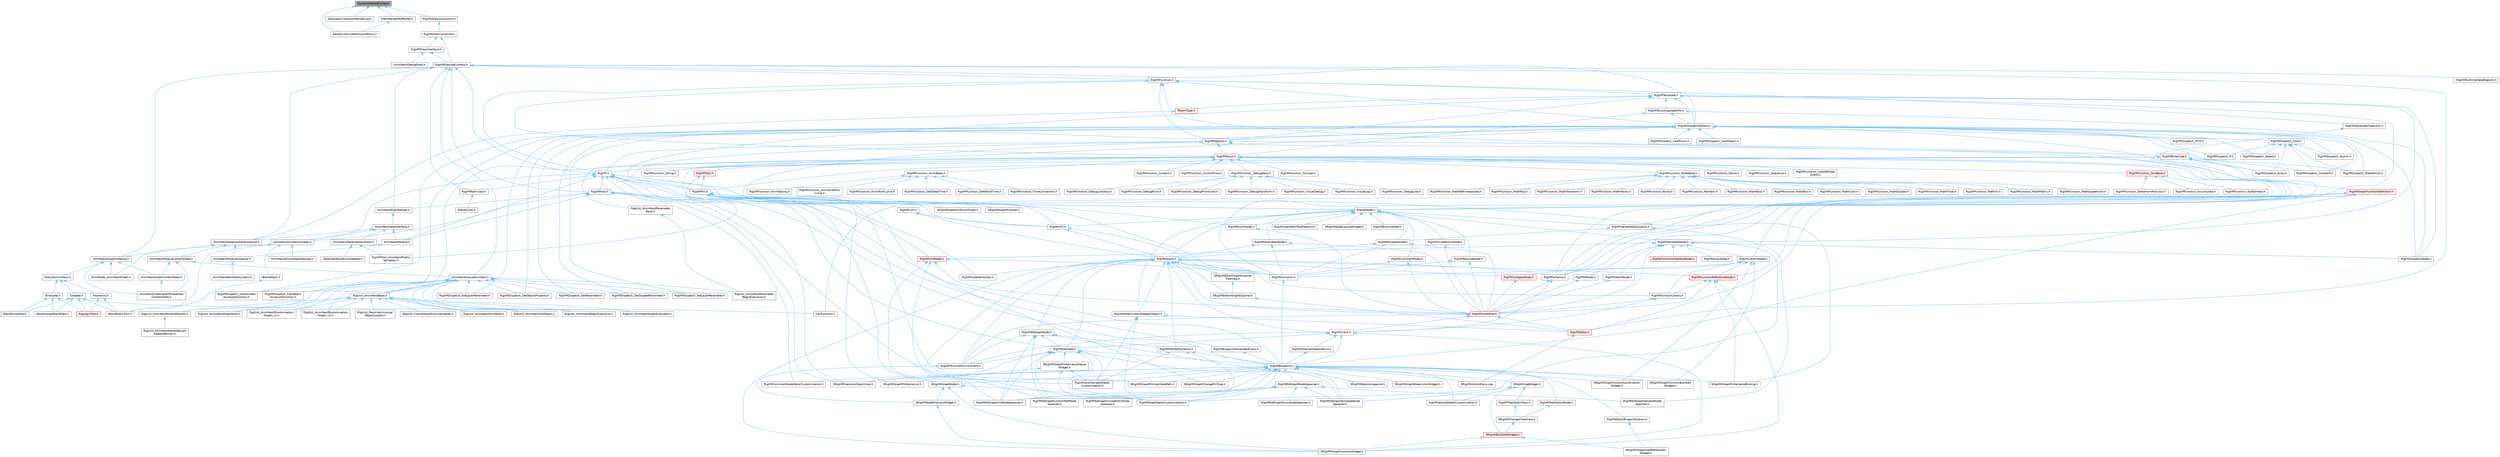digraph "DynamicMeshBuilder.h"
{
 // INTERACTIVE_SVG=YES
 // LATEX_PDF_SIZE
  bgcolor="transparent";
  edge [fontname=Helvetica,fontsize=10,labelfontname=Helvetica,labelfontsize=10];
  node [fontname=Helvetica,fontsize=10,shape=box,height=0.2,width=0.4];
  Node1 [id="Node000001",label="DynamicMeshBuilder.h",height=0.2,width=0.4,color="gray40", fillcolor="grey60", style="filled", fontcolor="black",tooltip=" "];
  Node1 -> Node2 [id="edge1_Node000001_Node000002",dir="back",color="steelblue1",style="solid",tooltip=" "];
  Node2 [id="Node000002",label="BaseDynamicMeshSceneProxy.h",height=0.2,width=0.4,color="grey40", fillcolor="white", style="filled",URL="$d2/dee/BaseDynamicMeshSceneProxy_8h.html",tooltip=" "];
  Node1 -> Node3 [id="edge2_Node000001_Node000003",dir="back",color="steelblue1",style="solid",tooltip=" "];
  Node3 [id="Node000003",label="GeometryCollectionRendering.h",height=0.2,width=0.4,color="grey40", fillcolor="white", style="filled",URL="$dc/d68/GeometryCollectionRendering_8h.html",tooltip=" "];
  Node1 -> Node4 [id="edge3_Node000001_Node000004",dir="back",color="steelblue1",style="solid",tooltip=" "];
  Node4 [id="Node000004",label="MeshRenderBufferSet.h",height=0.2,width=0.4,color="grey40", fillcolor="white", style="filled",URL="$de/dc2/MeshRenderBufferSet_8h.html",tooltip=" "];
  Node4 -> Node2 [id="edge4_Node000004_Node000002",dir="back",color="steelblue1",style="solid",tooltip=" "];
  Node1 -> Node5 [id="edge5_Node000001_Node000005",dir="back",color="steelblue1",style="solid",tooltip=" "];
  Node5 [id="Node000005",label="RigVMDrawInstruction.h",height=0.2,width=0.4,color="grey40", fillcolor="white", style="filled",URL="$d3/dd0/RigVMDrawInstruction_8h.html",tooltip=" "];
  Node5 -> Node6 [id="edge6_Node000005_Node000006",dir="back",color="steelblue1",style="solid",tooltip=" "];
  Node6 [id="Node000006",label="RigVMDrawContainer.h",height=0.2,width=0.4,color="grey40", fillcolor="white", style="filled",URL="$da/ddd/RigVMDrawContainer_8h.html",tooltip=" "];
  Node6 -> Node7 [id="edge7_Node000006_Node000007",dir="back",color="steelblue1",style="solid",tooltip=" "];
  Node7 [id="Node000007",label="RigVMDrawInterface.h",height=0.2,width=0.4,color="grey40", fillcolor="white", style="filled",URL="$d2/dd1/RigVMDrawInterface_8h.html",tooltip=" "];
  Node7 -> Node8 [id="edge8_Node000007_Node000008",dir="back",color="steelblue1",style="solid",tooltip=" "];
  Node8 [id="Node000008",label="AnimNextDebugDraw.h",height=0.2,width=0.4,color="grey40", fillcolor="white", style="filled",URL="$dd/de1/AnimNextDebugDraw_8h.html",tooltip=" "];
  Node7 -> Node9 [id="edge9_Node000007_Node000009",dir="back",color="steelblue1",style="solid",tooltip=" "];
  Node9 [id="Node000009",label="RigVMExecuteContext.h",height=0.2,width=0.4,color="grey40", fillcolor="white", style="filled",URL="$d8/d0d/RigVMExecuteContext_8h.html",tooltip=" "];
  Node9 -> Node10 [id="edge10_Node000009_Node000010",dir="back",color="steelblue1",style="solid",tooltip=" "];
  Node10 [id="Node000010",label="AnimNextDataInterfaceInstance.h",height=0.2,width=0.4,color="grey40", fillcolor="white", style="filled",URL="$d4/dc0/AnimNextDataInterfaceInstance_8h.html",tooltip=" "];
  Node10 -> Node11 [id="edge11_Node000010_Node000011",dir="back",color="steelblue1",style="solid",tooltip=" "];
  Node11 [id="Node000011",label="AnimNextGraphInstance.h",height=0.2,width=0.4,color="grey40", fillcolor="white", style="filled",URL="$df/d5e/AnimNextGraphInstance_8h.html",tooltip=" "];
  Node11 -> Node12 [id="edge12_Node000011_Node000012",dir="back",color="steelblue1",style="solid",tooltip=" "];
  Node12 [id="Node000012",label="AnimNextGraphContextData.h",height=0.2,width=0.4,color="grey40", fillcolor="white", style="filled",URL="$d6/d0a/AnimNextGraphContextData_8h.html",tooltip=" "];
  Node12 -> Node13 [id="edge13_Node000012_Node000013",dir="back",color="steelblue1",style="solid",tooltip=" "];
  Node13 [id="Node000013",label="AnimNextGraphLatentProperties\lContextData.h",height=0.2,width=0.4,color="grey40", fillcolor="white", style="filled",URL="$da/d49/AnimNextGraphLatentPropertiesContextData_8h.html",tooltip=" "];
  Node11 -> Node13 [id="edge14_Node000011_Node000013",dir="back",color="steelblue1",style="solid",tooltip=" "];
  Node11 -> Node14 [id="edge15_Node000011_Node000014",dir="back",color="steelblue1",style="solid",tooltip=" "];
  Node14 [id="Node000014",label="AnimNode_AnimNextGraph.h",height=0.2,width=0.4,color="grey40", fillcolor="white", style="filled",URL="$d5/d20/AnimNode__AnimNextGraph_8h.html",tooltip=" "];
  Node11 -> Node15 [id="edge16_Node000011_Node000015",dir="back",color="steelblue1",style="solid",tooltip=" "];
  Node15 [id="Node000015",label="ExecutionContext.h",height=0.2,width=0.4,color="grey40", fillcolor="white", style="filled",URL="$d2/da1/ExecutionContext_8h.html",tooltip=" "];
  Node15 -> Node16 [id="edge17_Node000015_Node000016",dir="back",color="steelblue1",style="solid",tooltip=" "];
  Node16 [id="Node000016",label="IEvaluate.h",height=0.2,width=0.4,color="grey40", fillcolor="white", style="filled",URL="$d8/d35/IEvaluate_8h.html",tooltip=" "];
  Node16 -> Node17 [id="edge18_Node000016_Node000017",dir="back",color="steelblue1",style="solid",tooltip=" "];
  Node17 [id="Node000017",label="BlendSmoother.h",height=0.2,width=0.4,color="grey40", fillcolor="white", style="filled",URL="$d8/d3e/BlendSmoother_8h.html",tooltip=" "];
  Node16 -> Node18 [id="edge19_Node000016_Node000018",dir="back",color="steelblue1",style="solid",tooltip=" "];
  Node18 [id="Node000018",label="PassthroughBlendTrait.h",height=0.2,width=0.4,color="grey40", fillcolor="white", style="filled",URL="$d7/d0b/PassthroughBlendTrait_8h.html",tooltip=" "];
  Node16 -> Node19 [id="edge20_Node000016_Node000019",dir="back",color="steelblue1",style="solid",tooltip=" "];
  Node19 [id="Node000019",label="RigLogicTrait.h",height=0.2,width=0.4,color="red", fillcolor="#FFF0F0", style="filled",URL="$d7/dfd/RigLogicTrait_8h.html",tooltip=" "];
  Node15 -> Node21 [id="edge21_Node000015_Node000021",dir="back",color="steelblue1",style="solid",tooltip=" "];
  Node21 [id="Node000021",label="IHierarchy.h",height=0.2,width=0.4,color="grey40", fillcolor="white", style="filled",URL="$d6/d76/IHierarchy_8h.html",tooltip=" "];
  Node21 -> Node22 [id="edge22_Node000021_Node000022",dir="back",color="steelblue1",style="solid",tooltip=" "];
  Node22 [id="Node000022",label="BlendStackTrait.h",height=0.2,width=0.4,color="grey40", fillcolor="white", style="filled",URL="$dd/dc9/BlendStackTrait_8h.html",tooltip=" "];
  Node21 -> Node19 [id="edge23_Node000021_Node000019",dir="back",color="steelblue1",style="solid",tooltip=" "];
  Node15 -> Node23 [id="edge24_Node000015_Node000023",dir="back",color="steelblue1",style="solid",tooltip=" "];
  Node23 [id="Node000023",label="IUpdate.h",height=0.2,width=0.4,color="grey40", fillcolor="white", style="filled",URL="$d9/d18/IUpdate_8h.html",tooltip=" "];
  Node23 -> Node17 [id="edge25_Node000023_Node000017",dir="back",color="steelblue1",style="solid",tooltip=" "];
  Node23 -> Node22 [id="edge26_Node000023_Node000022",dir="back",color="steelblue1",style="solid",tooltip=" "];
  Node23 -> Node24 [id="edge27_Node000023_Node000024",dir="back",color="steelblue1",style="solid",tooltip=" "];
  Node24 [id="Node000024",label="CallFunction.h",height=0.2,width=0.4,color="grey40", fillcolor="white", style="filled",URL="$d0/dcd/CallFunction_8h.html",tooltip=" "];
  Node23 -> Node18 [id="edge28_Node000023_Node000018",dir="back",color="steelblue1",style="solid",tooltip=" "];
  Node23 -> Node19 [id="edge29_Node000023_Node000019",dir="back",color="steelblue1",style="solid",tooltip=" "];
  Node10 -> Node25 [id="edge30_Node000010_Node000025",dir="back",color="steelblue1",style="solid",tooltip=" "];
  Node25 [id="Node000025",label="AnimNextModuleContextData.h",height=0.2,width=0.4,color="grey40", fillcolor="white", style="filled",URL="$d8/d3c/AnimNextModuleContextData_8h.html",tooltip=" "];
  Node25 -> Node26 [id="edge31_Node000025_Node000026",dir="back",color="steelblue1",style="solid",tooltip=" "];
  Node26 [id="Node000026",label="AnimNextExecuteContext.h",height=0.2,width=0.4,color="grey40", fillcolor="white", style="filled",URL="$de/da5/AnimNextExecuteContext_8h.html",tooltip=" "];
  Node26 -> Node27 [id="edge32_Node000026_Node000027",dir="back",color="steelblue1",style="solid",tooltip=" "];
  Node27 [id="Node000027",label="RigUnit_AnimNextBase.h",height=0.2,width=0.4,color="grey40", fillcolor="white", style="filled",URL="$df/d32/RigUnit__AnimNextBase_8h.html",tooltip=" "];
  Node27 -> Node28 [id="edge33_Node000027_Node000028",dir="back",color="steelblue1",style="solid",tooltip=" "];
  Node28 [id="Node000028",label="RigUnit_AnimNextBeginExecution.h",height=0.2,width=0.4,color="grey40", fillcolor="white", style="filled",URL="$df/d5a/RigUnit__AnimNextBeginExecution_8h.html",tooltip=" "];
  Node27 -> Node29 [id="edge34_Node000027_Node000029",dir="back",color="steelblue1",style="solid",tooltip=" "];
  Node29 [id="Node000029",label="RigUnit_AnimNextGraphEvaluator.h",height=0.2,width=0.4,color="grey40", fillcolor="white", style="filled",URL="$db/dea/RigUnit__AnimNextGraphEvaluator_8h.html",tooltip=" "];
  Node27 -> Node30 [id="edge35_Node000027_Node000030",dir="back",color="steelblue1",style="solid",tooltip=" "];
  Node30 [id="Node000030",label="RigUnit_AnimNextGraphRoot.h",height=0.2,width=0.4,color="grey40", fillcolor="white", style="filled",URL="$db/db2/RigUnit__AnimNextGraphRoot_8h.html",tooltip=" "];
  Node27 -> Node31 [id="edge36_Node000027_Node000031",dir="back",color="steelblue1",style="solid",tooltip=" "];
  Node31 [id="Node000031",label="RigUnit_AnimNextModuleEvents.h",height=0.2,width=0.4,color="grey40", fillcolor="white", style="filled",URL="$db/d6a/RigUnit__AnimNextModuleEvents_8h.html",tooltip=" "];
  Node31 -> Node32 [id="edge37_Node000031_Node000032",dir="back",color="steelblue1",style="solid",tooltip=" "];
  Node32 [id="Node000032",label="RigUnit_AnimNextModuleEvent\lDependencies.h",height=0.2,width=0.4,color="grey40", fillcolor="white", style="filled",URL="$d3/dde/RigUnit__AnimNextModuleEventDependencies_8h.html",tooltip=" "];
  Node27 -> Node33 [id="edge38_Node000027_Node000033",dir="back",color="steelblue1",style="solid",tooltip=" "];
  Node33 [id="Node000033",label="RigUnit_AnimNextRunAnimation\lGraph_v1.h",height=0.2,width=0.4,color="grey40", fillcolor="white", style="filled",URL="$d1/df7/RigUnit__AnimNextRunAnimationGraph__v1_8h.html",tooltip=" "];
  Node27 -> Node34 [id="edge39_Node000027_Node000034",dir="back",color="steelblue1",style="solid",tooltip=" "];
  Node34 [id="Node000034",label="RigUnit_AnimNextRunAnimation\lGraph_v2.h",height=0.2,width=0.4,color="grey40", fillcolor="white", style="filled",URL="$d6/d84/RigUnit__AnimNextRunAnimationGraph__v2_8h.html",tooltip=" "];
  Node27 -> Node35 [id="edge40_Node000027_Node000035",dir="back",color="steelblue1",style="solid",tooltip=" "];
  Node35 [id="Node000035",label="RigUnit_AnimNextShimRoot.h",height=0.2,width=0.4,color="grey40", fillcolor="white", style="filled",URL="$de/d67/RigUnit__AnimNextShimRoot_8h.html",tooltip=" "];
  Node27 -> Node36 [id="edge41_Node000027_Node000036",dir="back",color="steelblue1",style="solid",tooltip=" "];
  Node36 [id="Node000036",label="RigUnit_AnimNextTraitStack.h",height=0.2,width=0.4,color="grey40", fillcolor="white", style="filled",URL="$d0/d14/RigUnit__AnimNextTraitStack_8h.html",tooltip=" "];
  Node27 -> Node37 [id="edge42_Node000027_Node000037",dir="back",color="steelblue1",style="solid",tooltip=" "];
  Node37 [id="Node000037",label="RigUnit_CopyModuleProxyVariables.h",height=0.2,width=0.4,color="grey40", fillcolor="white", style="filled",URL="$d8/d2f/RigUnit__CopyModuleProxyVariables_8h.html",tooltip=" "];
  Node27 -> Node38 [id="edge43_Node000027_Node000038",dir="back",color="steelblue1",style="solid",tooltip=" "];
  Node38 [id="Node000038",label="RigUnit_ResolveUniversal\lObjectLocator.h",height=0.2,width=0.4,color="grey40", fillcolor="white", style="filled",URL="$d2/d10/RigUnit__ResolveUniversalObjectLocator_8h.html",tooltip=" "];
  Node26 -> Node28 [id="edge44_Node000026_Node000028",dir="back",color="steelblue1",style="solid",tooltip=" "];
  Node26 -> Node29 [id="edge45_Node000026_Node000029",dir="back",color="steelblue1",style="solid",tooltip=" "];
  Node26 -> Node30 [id="edge46_Node000026_Node000030",dir="back",color="steelblue1",style="solid",tooltip=" "];
  Node26 -> Node31 [id="edge47_Node000026_Node000031",dir="back",color="steelblue1",style="solid",tooltip=" "];
  Node26 -> Node39 [id="edge48_Node000026_Node000039",dir="back",color="steelblue1",style="solid",tooltip=" "];
  Node39 [id="Node000039",label="RigUnit_AnimNextParameter\lBeginExecution.h",height=0.2,width=0.4,color="grey40", fillcolor="white", style="filled",URL="$df/d50/RigUnit__AnimNextParameterBeginExecution_8h.html",tooltip=" "];
  Node26 -> Node33 [id="edge49_Node000026_Node000033",dir="back",color="steelblue1",style="solid",tooltip=" "];
  Node26 -> Node34 [id="edge50_Node000026_Node000034",dir="back",color="steelblue1",style="solid",tooltip=" "];
  Node26 -> Node35 [id="edge51_Node000026_Node000035",dir="back",color="steelblue1",style="solid",tooltip=" "];
  Node26 -> Node36 [id="edge52_Node000026_Node000036",dir="back",color="steelblue1",style="solid",tooltip=" "];
  Node26 -> Node40 [id="edge53_Node000026_Node000040",dir="back",color="steelblue1",style="solid",tooltip=" "];
  Node40 [id="Node000040",label="RigVMDispatch_CallHoisted\lAccessorFunction.h",height=0.2,width=0.4,color="grey40", fillcolor="white", style="filled",URL="$d1/d9e/RigVMDispatch__CallHoistedAccessorFunction_8h.html",tooltip=" "];
  Node26 -> Node41 [id="edge54_Node000026_Node000041",dir="back",color="steelblue1",style="solid",tooltip=" "];
  Node41 [id="Node000041",label="RigVMDispatch_CallObject\lAccessorFunction.h",height=0.2,width=0.4,color="grey40", fillcolor="white", style="filled",URL="$de/da6/RigVMDispatch__CallObjectAccessorFunction_8h.html",tooltip=" "];
  Node26 -> Node42 [id="edge55_Node000026_Node000042",dir="back",color="steelblue1",style="solid",tooltip=" "];
  Node42 [id="Node000042",label="RigVMDispatch_GetLayerParameter.h",height=0.2,width=0.4,color="grey40", fillcolor="white", style="filled",URL="$d1/dad/RigVMDispatch__GetLayerParameter_8h.html",tooltip=" "];
  Node26 -> Node43 [id="edge56_Node000026_Node000043",dir="back",color="steelblue1",style="solid",tooltip=" "];
  Node43 [id="Node000043",label="RigVMDispatch_GetObjectProperty.h",height=0.2,width=0.4,color="grey40", fillcolor="white", style="filled",URL="$d3/d6d/RigVMDispatch__GetObjectProperty_8h.html",tooltip=" "];
  Node26 -> Node44 [id="edge57_Node000026_Node000044",dir="back",color="steelblue1",style="solid",tooltip=" "];
  Node44 [id="Node000044",label="RigVMDispatch_GetParameter.h",height=0.2,width=0.4,color="grey40", fillcolor="white", style="filled",URL="$dd/d34/RigVMDispatch__GetParameter_8h.html",tooltip=" "];
  Node26 -> Node45 [id="edge58_Node000026_Node000045",dir="back",color="steelblue1",style="solid",tooltip=" "];
  Node45 [id="Node000045",label="RigVMDispatch_GetScopedParameter.h",height=0.2,width=0.4,color="grey40", fillcolor="white", style="filled",URL="$d0/dc7/RigVMDispatch__GetScopedParameter_8h.html",tooltip=" "];
  Node26 -> Node46 [id="edge59_Node000026_Node000046",dir="back",color="steelblue1",style="solid",tooltip=" "];
  Node46 [id="Node000046",label="RigVMDispatch_SetLayerParameter.h",height=0.2,width=0.4,color="grey40", fillcolor="white", style="filled",URL="$d8/de9/RigVMDispatch__SetLayerParameter_8h.html",tooltip=" "];
  Node25 -> Node12 [id="edge60_Node000025_Node000012",dir="back",color="steelblue1",style="solid",tooltip=" "];
  Node25 -> Node13 [id="edge61_Node000025_Node000013",dir="back",color="steelblue1",style="solid",tooltip=" "];
  Node10 -> Node47 [id="edge62_Node000010_Node000047",dir="back",color="steelblue1",style="solid",tooltip=" "];
  Node47 [id="Node000047",label="AnimNextModuleInstance.h",height=0.2,width=0.4,color="grey40", fillcolor="white", style="filled",URL="$d7/dbe/AnimNextModuleInstance_8h.html",tooltip=" "];
  Node47 -> Node48 [id="edge63_Node000047_Node000048",dir="back",color="steelblue1",style="solid",tooltip=" "];
  Node48 [id="Node000048",label="AnimNextWorldSubsystem.h",height=0.2,width=0.4,color="grey40", fillcolor="white", style="filled",URL="$df/d2f/AnimNextWorldSubsystem_8h.html",tooltip=" "];
  Node9 -> Node26 [id="edge64_Node000009_Node000026",dir="back",color="steelblue1",style="solid",tooltip=" "];
  Node9 -> Node11 [id="edge65_Node000009_Node000011",dir="back",color="steelblue1",style="solid",tooltip=" "];
  Node9 -> Node49 [id="edge66_Node000009_Node000049",dir="back",color="steelblue1",style="solid",tooltip=" "];
  Node49 [id="Node000049",label="AnimNextRigVMAsset.h",height=0.2,width=0.4,color="grey40", fillcolor="white", style="filled",URL="$d8/d0c/AnimNextRigVMAsset_8h.html",tooltip=" "];
  Node49 -> Node50 [id="edge67_Node000049_Node000050",dir="back",color="steelblue1",style="solid",tooltip=" "];
  Node50 [id="Node000050",label="AnimNextDataInterface.h",height=0.2,width=0.4,color="grey40", fillcolor="white", style="filled",URL="$d6/d96/AnimNextDataInterface_8h.html",tooltip=" "];
  Node50 -> Node51 [id="edge68_Node000050_Node000051",dir="back",color="steelblue1",style="solid",tooltip=" "];
  Node51 [id="Node000051",label="AnimNextAnimationGraph.h",height=0.2,width=0.4,color="grey40", fillcolor="white", style="filled",URL="$d4/dc3/AnimNextAnimationGraph_8h.html",tooltip=" "];
  Node51 -> Node52 [id="edge69_Node000051_Node000052",dir="back",color="steelblue1",style="solid",tooltip=" "];
  Node52 [id="Node000052",label="AnimNextAnimGraphSettings.h",height=0.2,width=0.4,color="grey40", fillcolor="white", style="filled",URL="$d9/da8/AnimNextAnimGraphSettings_8h.html",tooltip=" "];
  Node51 -> Node14 [id="edge70_Node000051_Node000014",dir="back",color="steelblue1",style="solid",tooltip=" "];
  Node51 -> Node22 [id="edge71_Node000051_Node000022",dir="back",color="steelblue1",style="solid",tooltip=" "];
  Node51 -> Node53 [id="edge72_Node000051_Node000053",dir="back",color="steelblue1",style="solid",tooltip=" "];
  Node53 [id="Node000053",label="IBlendStack.h",height=0.2,width=0.4,color="grey40", fillcolor="white", style="filled",URL="$df/d73/IBlendStack_8h.html",tooltip=" "];
  Node53 -> Node22 [id="edge73_Node000053_Node000022",dir="back",color="steelblue1",style="solid",tooltip=" "];
  Node50 -> Node54 [id="edge74_Node000050_Node000054",dir="back",color="steelblue1",style="solid",tooltip=" "];
  Node54 [id="Node000054",label="AnimNextDataInterfaceHost.h",height=0.2,width=0.4,color="grey40", fillcolor="white", style="filled",URL="$d8/d6b/AnimNextDataInterfaceHost_8h.html",tooltip=" "];
  Node54 -> Node55 [id="edge75_Node000054_Node000055",dir="back",color="steelblue1",style="solid",tooltip=" "];
  Node55 [id="Node000055",label="DataInterfaceStructAdapter.h",height=0.2,width=0.4,color="grey40", fillcolor="white", style="filled",URL="$d9/ded/DataInterfaceStructAdapter_8h.html",tooltip=" "];
  Node54 -> Node56 [id="edge76_Node000054_Node000056",dir="back",color="steelblue1",style="solid",tooltip=" "];
  Node56 [id="Node000056",label="RigVMTrait_AnimNextPublic\lVariables.h",height=0.2,width=0.4,color="grey40", fillcolor="white", style="filled",URL="$d8/d5a/RigVMTrait__AnimNextPublicVariables_8h.html",tooltip=" "];
  Node50 -> Node10 [id="edge77_Node000050_Node000010",dir="back",color="steelblue1",style="solid",tooltip=" "];
  Node50 -> Node57 [id="edge78_Node000050_Node000057",dir="back",color="steelblue1",style="solid",tooltip=" "];
  Node57 [id="Node000057",label="AnimNextModule.h",height=0.2,width=0.4,color="grey40", fillcolor="white", style="filled",URL="$d1/dac/AnimNextModule_8h.html",tooltip=" "];
  Node57 -> Node47 [id="edge79_Node000057_Node000047",dir="back",color="steelblue1",style="solid",tooltip=" "];
  Node9 -> Node58 [id="edge80_Node000009_Node000058",dir="back",color="steelblue1",style="solid",tooltip=" "];
  Node58 [id="Node000058",label="RigVM.h",height=0.2,width=0.4,color="grey40", fillcolor="white", style="filled",URL="$d0/d5e/RigVM_8h.html",tooltip=" "];
  Node58 -> Node51 [id="edge81_Node000058_Node000051",dir="back",color="steelblue1",style="solid",tooltip=" "];
  Node58 -> Node57 [id="edge82_Node000058_Node000057",dir="back",color="steelblue1",style="solid",tooltip=" "];
  Node58 -> Node59 [id="edge83_Node000058_Node000059",dir="back",color="steelblue1",style="solid",tooltip=" "];
  Node59 [id="Node000059",label="RigVMBlueprint.h",height=0.2,width=0.4,color="grey40", fillcolor="white", style="filled",URL="$df/d44/RigVMBlueprint_8h.html",tooltip=" "];
  Node59 -> Node60 [id="edge84_Node000059_Node000060",dir="back",color="steelblue1",style="solid",tooltip=" "];
  Node60 [id="Node000060",label="RigVMCommentNodeDetailCustomization.h",height=0.2,width=0.4,color="grey40", fillcolor="white", style="filled",URL="$de/ddb/RigVMCommentNodeDetailCustomization_8h.html",tooltip=" "];
  Node59 -> Node61 [id="edge85_Node000059_Node000061",dir="back",color="steelblue1",style="solid",tooltip=" "];
  Node61 [id="Node000061",label="RigVMEdGraphFunctionRefNode\lSpawner.h",height=0.2,width=0.4,color="grey40", fillcolor="white", style="filled",URL="$d3/d16/RigVMEdGraphFunctionRefNodeSpawner_8h.html",tooltip=" "];
  Node59 -> Node62 [id="edge86_Node000059_Node000062",dir="back",color="steelblue1",style="solid",tooltip=" "];
  Node62 [id="Node000062",label="RigVMEdGraphNodeSpawner.h",height=0.2,width=0.4,color="grey40", fillcolor="white", style="filled",URL="$d4/d8b/RigVMEdGraphNodeSpawner_8h.html",tooltip=" "];
  Node62 -> Node63 [id="edge87_Node000062_Node000063",dir="back",color="steelblue1",style="solid",tooltip=" "];
  Node63 [id="Node000063",label="RigVMEdGraphEnumNodeSpawner.h",height=0.2,width=0.4,color="grey40", fillcolor="white", style="filled",URL="$d3/dfd/RigVMEdGraphEnumNodeSpawner_8h.html",tooltip=" "];
  Node62 -> Node61 [id="edge88_Node000062_Node000061",dir="back",color="steelblue1",style="solid",tooltip=" "];
  Node62 -> Node64 [id="edge89_Node000062_Node000064",dir="back",color="steelblue1",style="solid",tooltip=" "];
  Node64 [id="Node000064",label="RigVMEdGraphInvokeEntryNode\lSpawner.h",height=0.2,width=0.4,color="grey40", fillcolor="white", style="filled",URL="$d9/de6/RigVMEdGraphInvokeEntryNodeSpawner_8h.html",tooltip=" "];
  Node62 -> Node65 [id="edge90_Node000062_Node000065",dir="back",color="steelblue1",style="solid",tooltip=" "];
  Node65 [id="Node000065",label="RigVMEdGraphTemplateNode\lSpawner.h",height=0.2,width=0.4,color="grey40", fillcolor="white", style="filled",URL="$d9/d6c/RigVMEdGraphTemplateNodeSpawner_8h.html",tooltip=" "];
  Node62 -> Node66 [id="edge91_Node000062_Node000066",dir="back",color="steelblue1",style="solid",tooltip=" "];
  Node66 [id="Node000066",label="RigVMEdGraphUnitNodeSpawner.h",height=0.2,width=0.4,color="grey40", fillcolor="white", style="filled",URL="$d3/d6b/RigVMEdGraphUnitNodeSpawner_8h.html",tooltip=" "];
  Node62 -> Node67 [id="edge92_Node000062_Node000067",dir="back",color="steelblue1",style="solid",tooltip=" "];
  Node67 [id="Node000067",label="RigVMEdGraphVariableNode\lSpawner.h",height=0.2,width=0.4,color="grey40", fillcolor="white", style="filled",URL="$d0/d83/RigVMEdGraphVariableNodeSpawner_8h.html",tooltip=" "];
  Node59 -> Node66 [id="edge93_Node000059_Node000066",dir="back",color="steelblue1",style="solid",tooltip=" "];
  Node59 -> Node68 [id="edge94_Node000059_Node000068",dir="back",color="steelblue1",style="solid",tooltip=" "];
  Node68 [id="Node000068",label="RigVMEditorBlueprintLibrary.h",height=0.2,width=0.4,color="grey40", fillcolor="white", style="filled",URL="$d9/d31/RigVMEditorBlueprintLibrary_8h.html",tooltip=" "];
  Node68 -> Node69 [id="edge95_Node000068_Node000069",dir="back",color="steelblue1",style="solid",tooltip=" "];
  Node69 [id="Node000069",label="SRigVMSwapAssetReferences\lWidget.h",height=0.2,width=0.4,color="grey40", fillcolor="white", style="filled",URL="$db/d3f/SRigVMSwapAssetReferencesWidget_8h.html",tooltip=" "];
  Node59 -> Node70 [id="edge96_Node000059_Node000070",dir="back",color="steelblue1",style="solid",tooltip=" "];
  Node70 [id="Node000070",label="RigVMGraphDetailCustomization.h",height=0.2,width=0.4,color="grey40", fillcolor="white", style="filled",URL="$da/d8c/RigVMGraphDetailCustomization_8h.html",tooltip=" "];
  Node59 -> Node71 [id="edge97_Node000059_Node000071",dir="back",color="steelblue1",style="solid",tooltip=" "];
  Node71 [id="Node000071",label="RigVMLocalVariableDetail\lCustomization.h",height=0.2,width=0.4,color="grey40", fillcolor="white", style="filled",URL="$de/de8/RigVMLocalVariableDetailCustomization_8h.html",tooltip=" "];
  Node59 -> Node72 [id="edge98_Node000059_Node000072",dir="back",color="steelblue1",style="solid",tooltip=" "];
  Node72 [id="Node000072",label="RigVMTreeToolkitNode.h",height=0.2,width=0.4,color="grey40", fillcolor="white", style="filled",URL="$dc/d84/RigVMTreeToolkitNode_8h.html",tooltip=" "];
  Node72 -> Node73 [id="edge99_Node000072_Node000073",dir="back",color="steelblue1",style="solid",tooltip=" "];
  Node73 [id="Node000073",label="SRigVMChangesTreeView.h",height=0.2,width=0.4,color="grey40", fillcolor="white", style="filled",URL="$dd/d83/SRigVMChangesTreeView_8h.html",tooltip=" "];
  Node73 -> Node74 [id="edge100_Node000073_Node000074",dir="back",color="steelblue1",style="solid",tooltip=" "];
  Node74 [id="Node000074",label="SRigVMBulkEditWidget.h",height=0.2,width=0.4,color="red", fillcolor="#FFF0F0", style="filled",URL="$d7/dab/SRigVMBulkEditWidget_8h.html",tooltip=" "];
  Node74 -> Node69 [id="edge101_Node000074_Node000069",dir="back",color="steelblue1",style="solid",tooltip=" "];
  Node74 -> Node76 [id="edge102_Node000074_Node000076",dir="back",color="steelblue1",style="solid",tooltip=" "];
  Node76 [id="Node000076",label="SRigVMSwapFunctionsWidget.h",height=0.2,width=0.4,color="grey40", fillcolor="white", style="filled",URL="$d0/da2/SRigVMSwapFunctionsWidget_8h.html",tooltip=" "];
  Node59 -> Node77 [id="edge103_Node000059_Node000077",dir="back",color="steelblue1",style="solid",tooltip=" "];
  Node77 [id="Node000077",label="RigVMVariantDetailCustomization.h",height=0.2,width=0.4,color="grey40", fillcolor="white", style="filled",URL="$d2/db8/RigVMVariantDetailCustomization_8h.html",tooltip=" "];
  Node59 -> Node78 [id="edge104_Node000059_Node000078",dir="back",color="steelblue1",style="solid",tooltip=" "];
  Node78 [id="Node000078",label="SRigVMActionMenu.cpp",height=0.2,width=0.4,color="grey40", fillcolor="white", style="filled",URL="$dc/d4c/SRigVMActionMenu_8cpp.html",tooltip=" "];
  Node59 -> Node79 [id="edge105_Node000059_Node000079",dir="back",color="steelblue1",style="solid",tooltip=" "];
  Node79 [id="Node000079",label="SRigVMDetailsInspector.h",height=0.2,width=0.4,color="grey40", fillcolor="white", style="filled",URL="$df/dfb/SRigVMDetailsInspector_8h.html",tooltip=" "];
  Node59 -> Node80 [id="edge106_Node000059_Node000080",dir="back",color="steelblue1",style="solid",tooltip=" "];
  Node80 [id="Node000080",label="SRigVMExecutionStackView.h",height=0.2,width=0.4,color="grey40", fillcolor="white", style="filled",URL="$d9/d2b/SRigVMExecutionStackView_8h.html",tooltip=" "];
  Node59 -> Node81 [id="edge107_Node000059_Node000081",dir="back",color="steelblue1",style="solid",tooltip=" "];
  Node81 [id="Node000081",label="SRigVMGraphBreakLinksWidget.h",height=0.2,width=0.4,color="grey40", fillcolor="white", style="filled",URL="$d8/d4a/SRigVMGraphBreakLinksWidget_8h.html",tooltip=" "];
  Node59 -> Node82 [id="edge108_Node000059_Node000082",dir="back",color="steelblue1",style="solid",tooltip=" "];
  Node82 [id="Node000082",label="SRigVMGraphChangePinType.h",height=0.2,width=0.4,color="grey40", fillcolor="white", style="filled",URL="$d4/da7/SRigVMGraphChangePinType_8h.html",tooltip=" "];
  Node59 -> Node83 [id="edge109_Node000059_Node000083",dir="back",color="steelblue1",style="solid",tooltip=" "];
  Node83 [id="Node000083",label="SRigVMGraphFunctionBulkEdit\lWidget.h",height=0.2,width=0.4,color="grey40", fillcolor="white", style="filled",URL="$db/dbf/SRigVMGraphFunctionBulkEditWidget_8h.html",tooltip=" "];
  Node59 -> Node84 [id="edge110_Node000059_Node000084",dir="back",color="steelblue1",style="solid",tooltip=" "];
  Node84 [id="Node000084",label="SRigVMGraphFunctionLocalization\lWidget.h",height=0.2,width=0.4,color="grey40", fillcolor="white", style="filled",URL="$dd/d59/SRigVMGraphFunctionLocalizationWidget_8h.html",tooltip=" "];
  Node59 -> Node85 [id="edge111_Node000059_Node000085",dir="back",color="steelblue1",style="solid",tooltip=" "];
  Node85 [id="Node000085",label="SRigVMGraphNode.h",height=0.2,width=0.4,color="grey40", fillcolor="white", style="filled",URL="$d0/d1e/SRigVMGraphNode_8h.html",tooltip=" "];
  Node85 -> Node70 [id="edge112_Node000085_Node000070",dir="back",color="steelblue1",style="solid",tooltip=" "];
  Node85 -> Node86 [id="edge113_Node000085_Node000086",dir="back",color="steelblue1",style="solid",tooltip=" "];
  Node86 [id="Node000086",label="SRigVMNodePreviewWidget.h",height=0.2,width=0.4,color="grey40", fillcolor="white", style="filled",URL="$d5/d72/SRigVMNodePreviewWidget_8h.html",tooltip=" "];
  Node86 -> Node76 [id="edge114_Node000086_Node000076",dir="back",color="steelblue1",style="solid",tooltip=" "];
  Node85 -> Node76 [id="edge115_Node000085_Node000076",dir="back",color="steelblue1",style="solid",tooltip=" "];
  Node59 -> Node87 [id="edge116_Node000059_Node000087",dir="back",color="steelblue1",style="solid",tooltip=" "];
  Node87 [id="Node000087",label="SRigVMGraphPinUserDataPath.h",height=0.2,width=0.4,color="grey40", fillcolor="white", style="filled",URL="$d5/d31/SRigVMGraphPinUserDataPath_8h.html",tooltip=" "];
  Node59 -> Node88 [id="edge117_Node000059_Node000088",dir="back",color="steelblue1",style="solid",tooltip=" "];
  Node88 [id="Node000088",label="SRigVMGraphPinVariableBinding.h",height=0.2,width=0.4,color="grey40", fillcolor="white", style="filled",URL="$db/dca/SRigVMGraphPinVariableBinding_8h.html",tooltip=" "];
  Node59 -> Node89 [id="edge118_Node000059_Node000089",dir="back",color="steelblue1",style="solid",tooltip=" "];
  Node89 [id="Node000089",label="SRigVMLogWidget.h",height=0.2,width=0.4,color="grey40", fillcolor="white", style="filled",URL="$d9/dab/SRigVMLogWidget_8h.html",tooltip=" "];
  Node89 -> Node70 [id="edge119_Node000089_Node000070",dir="back",color="steelblue1",style="solid",tooltip=" "];
  Node89 -> Node90 [id="edge120_Node000089_Node000090",dir="back",color="steelblue1",style="solid",tooltip=" "];
  Node90 [id="Node000090",label="RigVMTreeToolkitTask.h",height=0.2,width=0.4,color="grey40", fillcolor="white", style="filled",URL="$d1/dd5/RigVMTreeToolkitTask_8h.html",tooltip=" "];
  Node90 -> Node73 [id="edge121_Node000090_Node000073",dir="back",color="steelblue1",style="solid",tooltip=" "];
  Node89 -> Node77 [id="edge122_Node000089_Node000077",dir="back",color="steelblue1",style="solid",tooltip=" "];
  Node89 -> Node74 [id="edge123_Node000089_Node000074",dir="back",color="steelblue1",style="solid",tooltip=" "];
  Node58 -> Node91 [id="edge124_Node000058_Node000091",dir="back",color="steelblue1",style="solid",tooltip=" "];
  Node91 [id="Node000091",label="RigVMBlueprintGeneratedClass.h",height=0.2,width=0.4,color="grey40", fillcolor="white", style="filled",URL="$d4/dec/RigVMBlueprintGeneratedClass_8h.html",tooltip=" "];
  Node91 -> Node59 [id="edge125_Node000091_Node000059",dir="back",color="steelblue1",style="solid",tooltip=" "];
  Node58 -> Node92 [id="edge126_Node000058_Node000092",dir="back",color="steelblue1",style="solid",tooltip=" "];
  Node92 [id="Node000092",label="RigVMCodeGenerator.h",height=0.2,width=0.4,color="grey40", fillcolor="white", style="filled",URL="$d4/d2b/RigVMCodeGenerator_8h.html",tooltip=" "];
  Node58 -> Node93 [id="edge127_Node000058_Node000093",dir="back",color="steelblue1",style="solid",tooltip=" "];
  Node93 [id="Node000093",label="RigVMCompiler.h",height=0.2,width=0.4,color="grey40", fillcolor="white", style="filled",URL="$d7/d63/RigVMCompiler_8h.html",tooltip=" "];
  Node93 -> Node59 [id="edge128_Node000093_Node000059",dir="back",color="steelblue1",style="solid",tooltip=" "];
  Node58 -> Node94 [id="edge129_Node000058_Node000094",dir="back",color="steelblue1",style="solid",tooltip=" "];
  Node94 [id="Node000094",label="RigVMEdGraph.h",height=0.2,width=0.4,color="grey40", fillcolor="white", style="filled",URL="$d9/d8c/RigVMEdGraph_8h.html",tooltip=" "];
  Node94 -> Node59 [id="edge130_Node000094_Node000059",dir="back",color="steelblue1",style="solid",tooltip=" "];
  Node94 -> Node61 [id="edge131_Node000094_Node000061",dir="back",color="steelblue1",style="solid",tooltip=" "];
  Node94 -> Node65 [id="edge132_Node000094_Node000065",dir="back",color="steelblue1",style="solid",tooltip=" "];
  Node94 -> Node66 [id="edge133_Node000094_Node000066",dir="back",color="steelblue1",style="solid",tooltip=" "];
  Node94 -> Node70 [id="edge134_Node000094_Node000070",dir="back",color="steelblue1",style="solid",tooltip=" "];
  Node94 -> Node71 [id="edge135_Node000094_Node000071",dir="back",color="steelblue1",style="solid",tooltip=" "];
  Node94 -> Node95 [id="edge136_Node000094_Node000095",dir="back",color="steelblue1",style="solid",tooltip=" "];
  Node95 [id="Node000095",label="RigVMMinimalEnvironment.h",height=0.2,width=0.4,color="grey40", fillcolor="white", style="filled",URL="$d4/d4a/RigVMMinimalEnvironment_8h.html",tooltip=" "];
  Node95 -> Node86 [id="edge137_Node000095_Node000086",dir="back",color="steelblue1",style="solid",tooltip=" "];
  Node94 -> Node80 [id="edge138_Node000094_Node000080",dir="back",color="steelblue1",style="solid",tooltip=" "];
  Node94 -> Node96 [id="edge139_Node000094_Node000096",dir="back",color="steelblue1",style="solid",tooltip=" "];
  Node96 [id="Node000096",label="SRigVMGraphPinNameListValue\lWidget.h",height=0.2,width=0.4,color="grey40", fillcolor="white", style="filled",URL="$dc/dac/SRigVMGraphPinNameListValueWidget_8h.html",tooltip=" "];
  Node96 -> Node70 [id="edge140_Node000096_Node000070",dir="back",color="steelblue1",style="solid",tooltip=" "];
  Node96 -> Node71 [id="edge141_Node000096_Node000071",dir="back",color="steelblue1",style="solid",tooltip=" "];
  Node96 -> Node97 [id="edge142_Node000096_Node000097",dir="back",color="steelblue1",style="solid",tooltip=" "];
  Node97 [id="Node000097",label="SRigVMGraphPinNameList.h",height=0.2,width=0.4,color="grey40", fillcolor="white", style="filled",URL="$d7/dfc/SRigVMGraphPinNameList_8h.html",tooltip=" "];
  Node58 -> Node98 [id="edge143_Node000058_Node000098",dir="back",color="steelblue1",style="solid",tooltip=" "];
  Node98 [id="Node000098",label="RigVMHost.h",height=0.2,width=0.4,color="grey40", fillcolor="white", style="filled",URL="$d5/d04/RigVMHost_8h.html",tooltip=" "];
  Node98 -> Node51 [id="edge144_Node000098_Node000051",dir="back",color="steelblue1",style="solid",tooltip=" "];
  Node98 -> Node57 [id="edge145_Node000098_Node000057",dir="back",color="steelblue1",style="solid",tooltip=" "];
  Node98 -> Node49 [id="edge146_Node000098_Node000049",dir="back",color="steelblue1",style="solid",tooltip=" "];
  Node98 -> Node59 [id="edge147_Node000098_Node000059",dir="back",color="steelblue1",style="solid",tooltip=" "];
  Node98 -> Node60 [id="edge148_Node000098_Node000060",dir="back",color="steelblue1",style="solid",tooltip=" "];
  Node98 -> Node71 [id="edge149_Node000098_Node000071",dir="back",color="steelblue1",style="solid",tooltip=" "];
  Node98 -> Node80 [id="edge150_Node000098_Node000080",dir="back",color="steelblue1",style="solid",tooltip=" "];
  Node58 -> Node99 [id="edge151_Node000058_Node000099",dir="back",color="steelblue1",style="solid",tooltip=" "];
  Node99 [id="Node000099",label="RigVMNativized.h",height=0.2,width=0.4,color="grey40", fillcolor="white", style="filled",URL="$df/d99/RigVMNativized_8h.html",tooltip=" "];
  Node99 -> Node100 [id="edge152_Node000099_Node000100",dir="back",color="steelblue1",style="solid",tooltip=" "];
  Node100 [id="Node000100",label="RigVMCore.h",height=0.2,width=0.4,color="grey40", fillcolor="white", style="filled",URL="$d3/dbd/RigVMCore_8h.html",tooltip=" "];
  Node58 -> Node101 [id="edge153_Node000058_Node000101",dir="back",color="steelblue1",style="solid",tooltip=" "];
  Node101 [id="Node000101",label="RigVMNode.h",height=0.2,width=0.4,color="grey40", fillcolor="white", style="filled",URL="$df/d31/RigVMNode_8h.html",tooltip=" "];
  Node101 -> Node102 [id="edge154_Node000101_Node000102",dir="back",color="steelblue1",style="solid",tooltip=" "];
  Node102 [id="Node000102",label="RigVMAST.h",height=0.2,width=0.4,color="grey40", fillcolor="white", style="filled",URL="$d9/d6d/RigVMAST_8h.html",tooltip=" "];
  Node102 -> Node93 [id="edge155_Node000102_Node000093",dir="back",color="steelblue1",style="solid",tooltip=" "];
  Node102 -> Node103 [id="edge156_Node000102_Node000103",dir="back",color="steelblue1",style="solid",tooltip=" "];
  Node103 [id="Node000103",label="RigVMGraph.h",height=0.2,width=0.4,color="grey40", fillcolor="white", style="filled",URL="$d7/dfd/RigVMGraph_8h.html",tooltip=" "];
  Node103 -> Node104 [id="edge157_Node000103_Node000104",dir="back",color="steelblue1",style="solid",tooltip=" "];
  Node104 [id="Node000104",label="RigVMClient.h",height=0.2,width=0.4,color="grey40", fillcolor="white", style="filled",URL="$db/d93/RigVMClient_8h.html",tooltip=" "];
  Node104 -> Node59 [id="edge158_Node000104_Node000059",dir="back",color="steelblue1",style="solid",tooltip=" "];
  Node104 -> Node94 [id="edge159_Node000104_Node000094",dir="back",color="steelblue1",style="solid",tooltip=" "];
  Node104 -> Node105 [id="edge160_Node000104_Node000105",dir="back",color="steelblue1",style="solid",tooltip=" "];
  Node105 [id="Node000105",label="RigVMExternalDependency.h",height=0.2,width=0.4,color="grey40", fillcolor="white", style="filled",URL="$d2/d83/RigVMExternalDependency_8h.html",tooltip=" "];
  Node105 -> Node59 [id="edge161_Node000105_Node000059",dir="back",color="steelblue1",style="solid",tooltip=" "];
  Node104 -> Node95 [id="edge162_Node000104_Node000095",dir="back",color="steelblue1",style="solid",tooltip=" "];
  Node104 -> Node76 [id="edge163_Node000104_Node000076",dir="back",color="steelblue1",style="solid",tooltip=" "];
  Node103 -> Node92 [id="edge164_Node000103_Node000092",dir="back",color="steelblue1",style="solid",tooltip=" "];
  Node103 -> Node106 [id="edge165_Node000103_Node000106",dir="back",color="steelblue1",style="solid",tooltip=" "];
  Node106 [id="Node000106",label="RigVMCollapseNode.h",height=0.2,width=0.4,color="red", fillcolor="#FFF0F0", style="filled",URL="$d1/d95/RigVMCollapseNode_8h.html",tooltip=" "];
  Node106 -> Node108 [id="edge166_Node000106_Node000108",dir="back",color="steelblue1",style="solid",tooltip=" "];
  Node108 [id="Node000108",label="RigVMController.h",height=0.2,width=0.4,color="red", fillcolor="#FFF0F0", style="filled",URL="$da/d1e/RigVMController_8h.html",tooltip=" "];
  Node108 -> Node104 [id="edge167_Node000108_Node000104",dir="back",color="steelblue1",style="solid",tooltip=" "];
  Node108 -> Node110 [id="edge168_Node000108_Node000110",dir="back",color="steelblue1",style="solid",tooltip=" "];
  Node110 [id="Node000110",label="RigVMEditor.h",height=0.2,width=0.4,color="red", fillcolor="#FFF0F0", style="filled",URL="$d3/d13/RigVMEditor_8h.html",tooltip=" "];
  Node110 -> Node78 [id="edge169_Node000110_Node000078",dir="back",color="steelblue1",style="solid",tooltip=" "];
  Node108 -> Node95 [id="edge170_Node000108_Node000095",dir="back",color="steelblue1",style="solid",tooltip=" "];
  Node103 -> Node93 [id="edge171_Node000103_Node000093",dir="back",color="steelblue1",style="solid",tooltip=" "];
  Node103 -> Node108 [id="edge172_Node000103_Node000108",dir="back",color="steelblue1",style="solid",tooltip=" "];
  Node103 -> Node113 [id="edge173_Node000103_Node000113",dir="back",color="steelblue1",style="solid",tooltip=" "];
  Node113 [id="Node000113",label="RigVMDetailsViewWrapperObject.h",height=0.2,width=0.4,color="grey40", fillcolor="white", style="filled",URL="$dd/d41/RigVMDetailsViewWrapperObject_8h.html",tooltip=" "];
  Node113 -> Node110 [id="edge174_Node000113_Node000110",dir="back",color="steelblue1",style="solid",tooltip=" "];
  Node113 -> Node70 [id="edge175_Node000113_Node000070",dir="back",color="steelblue1",style="solid",tooltip=" "];
  Node113 -> Node71 [id="edge176_Node000113_Node000071",dir="back",color="steelblue1",style="solid",tooltip=" "];
  Node103 -> Node94 [id="edge177_Node000103_Node000094",dir="back",color="steelblue1",style="solid",tooltip=" "];
  Node103 -> Node64 [id="edge178_Node000103_Node000064",dir="back",color="steelblue1",style="solid",tooltip=" "];
  Node103 -> Node114 [id="edge179_Node000103_Node000114",dir="back",color="steelblue1",style="solid",tooltip=" "];
  Node114 [id="Node000114",label="RigVMEdGraphNode.h",height=0.2,width=0.4,color="grey40", fillcolor="white", style="filled",URL="$d8/dcd/RigVMEdGraphNode_8h.html",tooltip=" "];
  Node114 -> Node94 [id="edge180_Node000114_Node000094",dir="back",color="steelblue1",style="solid",tooltip=" "];
  Node114 -> Node61 [id="edge181_Node000114_Node000061",dir="back",color="steelblue1",style="solid",tooltip=" "];
  Node114 -> Node115 [id="edge182_Node000114_Node000115",dir="back",color="steelblue1",style="solid",tooltip=" "];
  Node115 [id="Node000115",label="RigVMEdGraphSchema.h",height=0.2,width=0.4,color="grey40", fillcolor="white", style="filled",URL="$dc/de3/RigVMEdGraphSchema_8h.html",tooltip=" "];
  Node115 -> Node59 [id="edge183_Node000115_Node000059",dir="back",color="steelblue1",style="solid",tooltip=" "];
  Node115 -> Node70 [id="edge184_Node000115_Node000070",dir="back",color="steelblue1",style="solid",tooltip=" "];
  Node115 -> Node71 [id="edge185_Node000115_Node000071",dir="back",color="steelblue1",style="solid",tooltip=" "];
  Node114 -> Node65 [id="edge186_Node000114_Node000065",dir="back",color="steelblue1",style="solid",tooltip=" "];
  Node114 -> Node66 [id="edge187_Node000114_Node000066",dir="back",color="steelblue1",style="solid",tooltip=" "];
  Node114 -> Node95 [id="edge188_Node000114_Node000095",dir="back",color="steelblue1",style="solid",tooltip=" "];
  Node103 -> Node115 [id="edge189_Node000103_Node000115",dir="back",color="steelblue1",style="solid",tooltip=" "];
  Node103 -> Node116 [id="edge190_Node000103_Node000116",dir="back",color="steelblue1",style="solid",tooltip=" "];
  Node116 [id="Node000116",label="RigVMFunctionLibrary.h",height=0.2,width=0.4,color="grey40", fillcolor="white", style="filled",URL="$da/d39/RigVMFunctionLibrary_8h.html",tooltip=" "];
  Node116 -> Node104 [id="edge191_Node000116_Node000104",dir="back",color="steelblue1",style="solid",tooltip=" "];
  Node116 -> Node108 [id="edge192_Node000116_Node000108",dir="back",color="steelblue1",style="solid",tooltip=" "];
  Node103 -> Node117 [id="edge193_Node000103_Node000117",dir="back",color="steelblue1",style="solid",tooltip=" "];
  Node117 [id="Node000117",label="RigVMFunctionReferenceNode.h",height=0.2,width=0.4,color="red", fillcolor="#FFF0F0", style="filled",URL="$d8/dae/RigVMFunctionReferenceNode_8h.html",tooltip=" "];
  Node117 -> Node108 [id="edge194_Node000117_Node000108",dir="back",color="steelblue1",style="solid",tooltip=" "];
  Node117 -> Node116 [id="edge195_Node000117_Node000116",dir="back",color="steelblue1",style="solid",tooltip=" "];
  Node117 -> Node88 [id="edge196_Node000117_Node000088",dir="back",color="steelblue1",style="solid",tooltip=" "];
  Node117 -> Node76 [id="edge197_Node000117_Node000076",dir="back",color="steelblue1",style="solid",tooltip=" "];
  Node103 -> Node95 [id="edge198_Node000103_Node000095",dir="back",color="steelblue1",style="solid",tooltip=" "];
  Node103 -> Node119 [id="edge199_Node000103_Node000119",dir="back",color="steelblue1",style="solid",tooltip=" "];
  Node119 [id="Node000119",label="RigVMSchema.h",height=0.2,width=0.4,color="grey40", fillcolor="white", style="filled",URL="$d7/dc2/RigVMSchema_8h.html",tooltip=" "];
  Node119 -> Node104 [id="edge200_Node000119_Node000104",dir="back",color="steelblue1",style="solid",tooltip=" "];
  Node119 -> Node108 [id="edge201_Node000119_Node000108",dir="back",color="steelblue1",style="solid",tooltip=" "];
  Node103 -> Node120 [id="edge202_Node000103_Node000120",dir="back",color="steelblue1",style="solid",tooltip=" "];
  Node120 [id="Node000120",label="SRigVMEditorGraphExplorer.h",height=0.2,width=0.4,color="grey40", fillcolor="white", style="filled",URL="$db/d11/SRigVMEditorGraphExplorer_8h.html",tooltip=" "];
  Node120 -> Node110 [id="edge203_Node000120_Node000110",dir="back",color="steelblue1",style="solid",tooltip=" "];
  Node103 -> Node121 [id="edge204_Node000103_Node000121",dir="back",color="steelblue1",style="solid",tooltip=" "];
  Node121 [id="Node000121",label="SRigVMEditorGraphExplorer\lTreeView.h",height=0.2,width=0.4,color="grey40", fillcolor="white", style="filled",URL="$d8/d43/SRigVMEditorGraphExplorerTreeView_8h.html",tooltip=" "];
  Node121 -> Node120 [id="edge205_Node000121_Node000120",dir="back",color="steelblue1",style="solid",tooltip=" "];
  Node103 -> Node76 [id="edge206_Node000103_Node000076",dir="back",color="steelblue1",style="solid",tooltip=" "];
  Node101 -> Node122 [id="edge207_Node000101_Node000122",dir="back",color="steelblue1",style="solid",tooltip=" "];
  Node122 [id="Node000122",label="RigVMBranchNode.h",height=0.2,width=0.4,color="grey40", fillcolor="white", style="filled",URL="$dc/d3b/RigVMBranchNode_8h.html",tooltip=" "];
  Node101 -> Node123 [id="edge208_Node000101_Node000123",dir="back",color="steelblue1",style="solid",tooltip=" "];
  Node123 [id="Node000123",label="RigVMCommentNode.h",height=0.2,width=0.4,color="grey40", fillcolor="white", style="filled",URL="$da/d66/RigVMCommentNode_8h.html",tooltip=" "];
  Node123 -> Node93 [id="edge209_Node000123_Node000093",dir="back",color="steelblue1",style="solid",tooltip=" "];
  Node123 -> Node108 [id="edge210_Node000123_Node000108",dir="back",color="steelblue1",style="solid",tooltip=" "];
  Node101 -> Node113 [id="edge211_Node000101_Node000113",dir="back",color="steelblue1",style="solid",tooltip=" "];
  Node101 -> Node124 [id="edge212_Node000101_Node000124",dir="back",color="steelblue1",style="solid",tooltip=" "];
  Node124 [id="Node000124",label="RigVMEnumNode.h",height=0.2,width=0.4,color="grey40", fillcolor="white", style="filled",URL="$d8/d16/RigVMEnumNode_8h.html",tooltip=" "];
  Node124 -> Node108 [id="edge213_Node000124_Node000108",dir="back",color="steelblue1",style="solid",tooltip=" "];
  Node101 -> Node103 [id="edge214_Node000101_Node000103",dir="back",color="steelblue1",style="solid",tooltip=" "];
  Node101 -> Node125 [id="edge215_Node000101_Node000125",dir="back",color="steelblue1",style="solid",tooltip=" "];
  Node125 [id="Node000125",label="RigVMInvokeEntryNode.h",height=0.2,width=0.4,color="grey40", fillcolor="white", style="filled",URL="$de/ddf/RigVMInvokeEntryNode_8h.html",tooltip=" "];
  Node125 -> Node108 [id="edge216_Node000125_Node000108",dir="back",color="steelblue1",style="solid",tooltip=" "];
  Node101 -> Node126 [id="edge217_Node000101_Node000126",dir="back",color="steelblue1",style="solid",tooltip=" "];
  Node126 [id="Node000126",label="RigVMParameterNode.h",height=0.2,width=0.4,color="grey40", fillcolor="white", style="filled",URL="$dd/dfd/RigVMParameterNode_8h.html",tooltip=" "];
  Node126 -> Node93 [id="edge218_Node000126_Node000093",dir="back",color="steelblue1",style="solid",tooltip=" "];
  Node126 -> Node108 [id="edge219_Node000126_Node000108",dir="back",color="steelblue1",style="solid",tooltip=" "];
  Node126 -> Node103 [id="edge220_Node000126_Node000103",dir="back",color="steelblue1",style="solid",tooltip=" "];
  Node101 -> Node127 [id="edge221_Node000101_Node000127",dir="back",color="steelblue1",style="solid",tooltip=" "];
  Node127 [id="Node000127",label="RigVMRerouteNode.h",height=0.2,width=0.4,color="grey40", fillcolor="white", style="filled",URL="$d7/dd8/RigVMRerouteNode_8h.html",tooltip=" "];
  Node127 -> Node93 [id="edge222_Node000127_Node000093",dir="back",color="steelblue1",style="solid",tooltip=" "];
  Node127 -> Node108 [id="edge223_Node000127_Node000108",dir="back",color="steelblue1",style="solid",tooltip=" "];
  Node101 -> Node128 [id="edge224_Node000101_Node000128",dir="back",color="steelblue1",style="solid",tooltip=" "];
  Node128 [id="Node000128",label="RigVMTemplateNode.h",height=0.2,width=0.4,color="grey40", fillcolor="white", style="filled",URL="$d3/d3f/RigVMTemplateNode_8h.html",tooltip=" "];
  Node128 -> Node129 [id="edge225_Node000128_Node000129",dir="back",color="steelblue1",style="solid",tooltip=" "];
  Node129 [id="Node000129",label="RigVMArrayNode.h",height=0.2,width=0.4,color="grey40", fillcolor="white", style="filled",URL="$dd/d66/RigVMArrayNode_8h.html",tooltip=" "];
  Node128 -> Node108 [id="edge226_Node000128_Node000108",dir="back",color="steelblue1",style="solid",tooltip=" "];
  Node128 -> Node130 [id="edge227_Node000128_Node000130",dir="back",color="steelblue1",style="solid",tooltip=" "];
  Node130 [id="Node000130",label="RigVMDispatchNode.h",height=0.2,width=0.4,color="grey40", fillcolor="white", style="filled",URL="$dc/d91/RigVMDispatchNode_8h.html",tooltip=" "];
  Node128 -> Node65 [id="edge228_Node000128_Node000065",dir="back",color="steelblue1",style="solid",tooltip=" "];
  Node128 -> Node131 [id="edge229_Node000128_Node000131",dir="back",color="steelblue1",style="solid",tooltip=" "];
  Node131 [id="Node000131",label="RigVMFunctionInterfaceNode.h",height=0.2,width=0.4,color="red", fillcolor="#FFF0F0", style="filled",URL="$dd/d44/RigVMFunctionInterfaceNode_8h.html",tooltip=" "];
  Node128 -> Node134 [id="edge230_Node000128_Node000134",dir="back",color="steelblue1",style="solid",tooltip=" "];
  Node134 [id="Node000134",label="RigVMIfNode.h",height=0.2,width=0.4,color="grey40", fillcolor="white", style="filled",URL="$d6/d0c/RigVMIfNode_8h.html",tooltip=" "];
  Node134 -> Node108 [id="edge231_Node000134_Node000108",dir="back",color="steelblue1",style="solid",tooltip=" "];
  Node128 -> Node135 [id="edge232_Node000128_Node000135",dir="back",color="steelblue1",style="solid",tooltip=" "];
  Node135 [id="Node000135",label="RigVMLibraryNode.h",height=0.2,width=0.4,color="grey40", fillcolor="white", style="filled",URL="$d5/dfd/RigVMLibraryNode_8h.html",tooltip=" "];
  Node135 -> Node106 [id="edge233_Node000135_Node000106",dir="back",color="steelblue1",style="solid",tooltip=" "];
  Node135 -> Node93 [id="edge234_Node000135_Node000093",dir="back",color="steelblue1",style="solid",tooltip=" "];
  Node135 -> Node116 [id="edge235_Node000135_Node000116",dir="back",color="steelblue1",style="solid",tooltip=" "];
  Node135 -> Node117 [id="edge236_Node000135_Node000117",dir="back",color="steelblue1",style="solid",tooltip=" "];
  Node135 -> Node83 [id="edge237_Node000135_Node000083",dir="back",color="steelblue1",style="solid",tooltip=" "];
  Node135 -> Node84 [id="edge238_Node000135_Node000084",dir="back",color="steelblue1",style="solid",tooltip=" "];
  Node128 -> Node136 [id="edge239_Node000128_Node000136",dir="back",color="steelblue1",style="solid",tooltip=" "];
  Node136 [id="Node000136",label="RigVMSelectNode.h",height=0.2,width=0.4,color="grey40", fillcolor="white", style="filled",URL="$d0/db0/RigVMSelectNode_8h.html",tooltip=" "];
  Node136 -> Node108 [id="edge240_Node000136_Node000108",dir="back",color="steelblue1",style="solid",tooltip=" "];
  Node128 -> Node137 [id="edge241_Node000128_Node000137",dir="back",color="steelblue1",style="solid",tooltip=" "];
  Node137 [id="Node000137",label="RigVMUnitNode.h",height=0.2,width=0.4,color="red", fillcolor="#FFF0F0", style="filled",URL="$d1/dbc/RigVMUnitNode_8h.html",tooltip=" "];
  Node137 -> Node93 [id="edge242_Node000137_Node000093",dir="back",color="steelblue1",style="solid",tooltip=" "];
  Node137 -> Node108 [id="edge243_Node000137_Node000108",dir="back",color="steelblue1",style="solid",tooltip=" "];
  Node137 -> Node61 [id="edge244_Node000137_Node000061",dir="back",color="steelblue1",style="solid",tooltip=" "];
  Node137 -> Node66 [id="edge245_Node000137_Node000066",dir="back",color="steelblue1",style="solid",tooltip=" "];
  Node101 -> Node138 [id="edge246_Node000101_Node000138",dir="back",color="steelblue1",style="solid",tooltip=" "];
  Node138 [id="Node000138",label="RigVMUserWorkflowRegistry.h",height=0.2,width=0.4,color="grey40", fillcolor="white", style="filled",URL="$da/d27/RigVMUserWorkflowRegistry_8h.html",tooltip=" "];
  Node101 -> Node139 [id="edge247_Node000101_Node000139",dir="back",color="steelblue1",style="solid",tooltip=" "];
  Node139 [id="Node000139",label="RigVMVariableDescription.h",height=0.2,width=0.4,color="grey40", fillcolor="white", style="filled",URL="$d8/dd8/RigVMVariableDescription_8h.html",tooltip=" "];
  Node139 -> Node67 [id="edge248_Node000139_Node000067",dir="back",color="steelblue1",style="solid",tooltip=" "];
  Node139 -> Node140 [id="edge249_Node000139_Node000140",dir="back",color="steelblue1",style="solid",tooltip=" "];
  Node140 [id="Node000140",label="RigVMVariableNode.h",height=0.2,width=0.4,color="grey40", fillcolor="white", style="filled",URL="$d0/dc6/RigVMVariableNode_8h.html",tooltip=" "];
  Node140 -> Node93 [id="edge250_Node000140_Node000093",dir="back",color="steelblue1",style="solid",tooltip=" "];
  Node140 -> Node108 [id="edge251_Node000140_Node000108",dir="back",color="steelblue1",style="solid",tooltip=" "];
  Node140 -> Node103 [id="edge252_Node000140_Node000103",dir="back",color="steelblue1",style="solid",tooltip=" "];
  Node101 -> Node140 [id="edge253_Node000101_Node000140",dir="back",color="steelblue1",style="solid",tooltip=" "];
  Node101 -> Node141 [id="edge254_Node000101_Node000141",dir="back",color="steelblue1",style="solid",tooltip=" "];
  Node141 [id="Node000141",label="SRigVMNodeLayoutWidget.h",height=0.2,width=0.4,color="grey40", fillcolor="white", style="filled",URL="$dc/da9/SRigVMNodeLayoutWidget_8h.html",tooltip=" "];
  Node58 -> Node80 [id="edge255_Node000058_Node000080",dir="back",color="steelblue1",style="solid",tooltip=" "];
  Node9 -> Node142 [id="edge256_Node000009_Node000142",dir="back",color="steelblue1",style="solid",tooltip=" "];
  Node142 [id="Node000142",label="RigVMDispatchFactory.h",height=0.2,width=0.4,color="grey40", fillcolor="white", style="filled",URL="$de/d6b/RigVMDispatchFactory_8h.html",tooltip=" "];
  Node142 -> Node130 [id="edge257_Node000142_Node000130",dir="back",color="steelblue1",style="solid",tooltip=" "];
  Node142 -> Node143 [id="edge258_Node000142_Node000143",dir="back",color="steelblue1",style="solid",tooltip=" "];
  Node143 [id="Node000143",label="RigVMDispatch_Array.h",height=0.2,width=0.4,color="grey40", fillcolor="white", style="filled",URL="$d5/d45/RigVMDispatch__Array_8h.html",tooltip=" "];
  Node142 -> Node40 [id="edge259_Node000142_Node000040",dir="back",color="steelblue1",style="solid",tooltip=" "];
  Node142 -> Node41 [id="edge260_Node000142_Node000041",dir="back",color="steelblue1",style="solid",tooltip=" "];
  Node142 -> Node144 [id="edge261_Node000142_Node000144",dir="back",color="steelblue1",style="solid",tooltip=" "];
  Node144 [id="Node000144",label="RigVMDispatch_CastEnum.h",height=0.2,width=0.4,color="grey40", fillcolor="white", style="filled",URL="$de/ddd/RigVMDispatch__CastEnum_8h.html",tooltip=" "];
  Node142 -> Node145 [id="edge262_Node000142_Node000145",dir="back",color="steelblue1",style="solid",tooltip=" "];
  Node145 [id="Node000145",label="RigVMDispatch_CastObject.h",height=0.2,width=0.4,color="grey40", fillcolor="white", style="filled",URL="$d2/df8/RigVMDispatch__CastObject_8h.html",tooltip=" "];
  Node142 -> Node146 [id="edge263_Node000142_Node000146",dir="back",color="steelblue1",style="solid",tooltip=" "];
  Node146 [id="Node000146",label="RigVMDispatch_Constant.h",height=0.2,width=0.4,color="grey40", fillcolor="white", style="filled",URL="$d2/dbe/RigVMDispatch__Constant_8h.html",tooltip=" "];
  Node142 -> Node147 [id="edge264_Node000142_Node000147",dir="back",color="steelblue1",style="solid",tooltip=" "];
  Node147 [id="Node000147",label="RigVMDispatch_Core.h",height=0.2,width=0.4,color="grey40", fillcolor="white", style="filled",URL="$da/d22/RigVMDispatch__Core_8h.html",tooltip=" "];
  Node147 -> Node143 [id="edge265_Node000147_Node000143",dir="back",color="steelblue1",style="solid",tooltip=" "];
  Node147 -> Node146 [id="edge266_Node000147_Node000146",dir="back",color="steelblue1",style="solid",tooltip=" "];
  Node147 -> Node148 [id="edge267_Node000147_Node000148",dir="back",color="steelblue1",style="solid",tooltip=" "];
  Node148 [id="Node000148",label="RigVMDispatch_If.h",height=0.2,width=0.4,color="grey40", fillcolor="white", style="filled",URL="$d4/d1d/RigVMDispatch__If_8h.html",tooltip=" "];
  Node147 -> Node149 [id="edge268_Node000147_Node000149",dir="back",color="steelblue1",style="solid",tooltip=" "];
  Node149 [id="Node000149",label="RigVMDispatch_MakeStruct.h",height=0.2,width=0.4,color="grey40", fillcolor="white", style="filled",URL="$db/d49/RigVMDispatch__MakeStruct_8h.html",tooltip=" "];
  Node147 -> Node150 [id="edge269_Node000147_Node000150",dir="back",color="steelblue1",style="solid",tooltip=" "];
  Node150 [id="Node000150",label="RigVMDispatch_Select.h",height=0.2,width=0.4,color="grey40", fillcolor="white", style="filled",URL="$df/d4e/RigVMDispatch__Select_8h.html",tooltip=" "];
  Node147 -> Node151 [id="edge270_Node000147_Node000151",dir="back",color="steelblue1",style="solid",tooltip=" "];
  Node151 [id="Node000151",label="RigVMDispatch_Switch.h",height=0.2,width=0.4,color="grey40", fillcolor="white", style="filled",URL="$d7/dfb/RigVMDispatch__Switch_8h.html",tooltip=" "];
  Node142 -> Node42 [id="edge271_Node000142_Node000042",dir="back",color="steelblue1",style="solid",tooltip=" "];
  Node142 -> Node43 [id="edge272_Node000142_Node000043",dir="back",color="steelblue1",style="solid",tooltip=" "];
  Node142 -> Node44 [id="edge273_Node000142_Node000044",dir="back",color="steelblue1",style="solid",tooltip=" "];
  Node142 -> Node45 [id="edge274_Node000142_Node000045",dir="back",color="steelblue1",style="solid",tooltip=" "];
  Node142 -> Node148 [id="edge275_Node000142_Node000148",dir="back",color="steelblue1",style="solid",tooltip=" "];
  Node142 -> Node149 [id="edge276_Node000142_Node000149",dir="back",color="steelblue1",style="solid",tooltip=" "];
  Node142 -> Node152 [id="edge277_Node000142_Node000152",dir="back",color="steelblue1",style="solid",tooltip=" "];
  Node152 [id="Node000152",label="RigVMDispatch_Print.h",height=0.2,width=0.4,color="grey40", fillcolor="white", style="filled",URL="$df/d14/RigVMDispatch__Print_8h.html",tooltip=" "];
  Node142 -> Node150 [id="edge278_Node000142_Node000150",dir="back",color="steelblue1",style="solid",tooltip=" "];
  Node142 -> Node46 [id="edge279_Node000142_Node000046",dir="back",color="steelblue1",style="solid",tooltip=" "];
  Node142 -> Node151 [id="edge280_Node000142_Node000151",dir="back",color="steelblue1",style="solid",tooltip=" "];
  Node142 -> Node153 [id="edge281_Node000142_Node000153",dir="back",color="steelblue1",style="solid",tooltip=" "];
  Node153 [id="Node000153",label="RigVMFunction_String.h",height=0.2,width=0.4,color="grey40", fillcolor="white", style="filled",URL="$d6/d74/RigVMFunction__String_8h.html",tooltip=" "];
  Node142 -> Node154 [id="edge282_Node000142_Node000154",dir="back",color="steelblue1",style="solid",tooltip=" "];
  Node154 [id="Node000154",label="RigVMRegistry.h",height=0.2,width=0.4,color="grey40", fillcolor="white", style="filled",URL="$dc/d40/RigVMRegistry_8h.html",tooltip=" "];
  Node154 -> Node58 [id="edge283_Node000154_Node000058",dir="back",color="steelblue1",style="solid",tooltip=" "];
  Node154 -> Node102 [id="edge284_Node000154_Node000102",dir="back",color="steelblue1",style="solid",tooltip=" "];
  Node154 -> Node155 [id="edge285_Node000154_Node000155",dir="back",color="steelblue1",style="solid",tooltip=" "];
  Node155 [id="Node000155",label="RigVMByteCode.h",height=0.2,width=0.4,color="grey40", fillcolor="white", style="filled",URL="$da/d6c/RigVMByteCode_8h.html",tooltip=" "];
  Node155 -> Node58 [id="edge286_Node000155_Node000058",dir="back",color="steelblue1",style="solid",tooltip=" "];
  Node155 -> Node143 [id="edge287_Node000155_Node000143",dir="back",color="steelblue1",style="solid",tooltip=" "];
  Node155 -> Node146 [id="edge288_Node000155_Node000146",dir="back",color="steelblue1",style="solid",tooltip=" "];
  Node155 -> Node149 [id="edge289_Node000155_Node000149",dir="back",color="steelblue1",style="solid",tooltip=" "];
  Node155 -> Node156 [id="edge290_Node000155_Node000156",dir="back",color="steelblue1",style="solid",tooltip=" "];
  Node156 [id="Node000156",label="RigVMGraphFunctionDefinition.h",height=0.2,width=0.4,color="red", fillcolor="#FFF0F0", style="filled",URL="$d1/db1/RigVMGraphFunctionDefinition_8h.html",tooltip=" "];
  Node156 -> Node24 [id="edge291_Node000156_Node000024",dir="back",color="steelblue1",style="solid",tooltip=" "];
  Node156 -> Node59 [id="edge292_Node000156_Node000059",dir="back",color="steelblue1",style="solid",tooltip=" "];
  Node156 -> Node110 [id="edge293_Node000156_Node000110",dir="back",color="steelblue1",style="solid",tooltip=" "];
  Node156 -> Node117 [id="edge294_Node000156_Node000117",dir="back",color="steelblue1",style="solid",tooltip=" "];
  Node156 -> Node135 [id="edge295_Node000156_Node000135",dir="back",color="steelblue1",style="solid",tooltip=" "];
  Node156 -> Node101 [id="edge296_Node000156_Node000101",dir="back",color="steelblue1",style="solid",tooltip=" "];
  Node156 -> Node119 [id="edge297_Node000156_Node000119",dir="back",color="steelblue1",style="solid",tooltip=" "];
  Node155 -> Node158 [id="edge298_Node000155_Node000158",dir="back",color="steelblue1",style="solid",tooltip=" "];
  Node158 [id="Node000158",label="RigVMPin.h",height=0.2,width=0.4,color="grey40", fillcolor="white", style="filled",URL="$d3/d56/RigVMPin_8h.html",tooltip=" "];
  Node158 -> Node102 [id="edge299_Node000158_Node000102",dir="back",color="steelblue1",style="solid",tooltip=" "];
  Node158 -> Node124 [id="edge300_Node000158_Node000124",dir="back",color="steelblue1",style="solid",tooltip=" "];
  Node158 -> Node159 [id="edge301_Node000158_Node000159",dir="back",color="steelblue1",style="solid",tooltip=" "];
  Node159 [id="Node000159",label="RigVMLink.h",height=0.2,width=0.4,color="grey40", fillcolor="white", style="filled",URL="$d0/db1/RigVMLink_8h.html",tooltip=" "];
  Node159 -> Node102 [id="edge302_Node000159_Node000102",dir="back",color="steelblue1",style="solid",tooltip=" "];
  Node159 -> Node103 [id="edge303_Node000159_Node000103",dir="back",color="steelblue1",style="solid",tooltip=" "];
  Node158 -> Node101 [id="edge304_Node000158_Node000101",dir="back",color="steelblue1",style="solid",tooltip=" "];
  Node158 -> Node82 [id="edge305_Node000158_Node000082",dir="back",color="steelblue1",style="solid",tooltip=" "];
  Node158 -> Node85 [id="edge306_Node000158_Node000085",dir="back",color="steelblue1",style="solid",tooltip=" "];
  Node158 -> Node160 [id="edge307_Node000158_Node000160",dir="back",color="steelblue1",style="solid",tooltip=" "];
  Node160 [id="Node000160",label="SRigVMGraphPinEnumPicker.h",height=0.2,width=0.4,color="grey40", fillcolor="white", style="filled",URL="$d9/dd1/SRigVMGraphPinEnumPicker_8h.html",tooltip=" "];
  Node158 -> Node97 [id="edge308_Node000158_Node000097",dir="back",color="steelblue1",style="solid",tooltip=" "];
  Node158 -> Node161 [id="edge309_Node000158_Node000161",dir="back",color="steelblue1",style="solid",tooltip=" "];
  Node161 [id="Node000161",label="SRigVMGraphPinQuat.h",height=0.2,width=0.4,color="grey40", fillcolor="white", style="filled",URL="$de/dda/SRigVMGraphPinQuat_8h.html",tooltip=" "];
  Node158 -> Node87 [id="edge310_Node000158_Node000087",dir="back",color="steelblue1",style="solid",tooltip=" "];
  Node158 -> Node88 [id="edge311_Node000158_Node000088",dir="back",color="steelblue1",style="solid",tooltip=" "];
  Node154 -> Node158 [id="edge312_Node000154_Node000158",dir="back",color="steelblue1",style="solid",tooltip=" "];
  Node154 -> Node119 [id="edge313_Node000154_Node000119",dir="back",color="steelblue1",style="solid",tooltip=" "];
  Node154 -> Node162 [id="edge314_Node000154_Node000162",dir="back",color="steelblue1",style="solid",tooltip=" "];
  Node162 [id="Node000162",label="RigVMStruct.h",height=0.2,width=0.4,color="grey40", fillcolor="white", style="filled",URL="$de/dfb/RigVMStruct_8h.html",tooltip=" "];
  Node162 -> Node27 [id="edge315_Node000162_Node000027",dir="back",color="steelblue1",style="solid",tooltip=" "];
  Node162 -> Node163 [id="edge316_Node000162_Node000163",dir="back",color="steelblue1",style="solid",tooltip=" "];
  Node163 [id="Node000163",label="RigUnit_AnimNextParameter\lBase.h",height=0.2,width=0.4,color="grey40", fillcolor="white", style="filled",URL="$d6/d66/RigUnit__AnimNextParameterBase_8h.html",tooltip=" "];
  Node163 -> Node39 [id="edge317_Node000163_Node000039",dir="back",color="steelblue1",style="solid",tooltip=" "];
  Node162 -> Node93 [id="edge318_Node000162_Node000093",dir="back",color="steelblue1",style="solid",tooltip=" "];
  Node162 -> Node164 [id="edge319_Node000162_Node000164",dir="back",color="steelblue1",style="solid",tooltip=" "];
  Node164 [id="Node000164",label="RigVMFunction_AnimBase.h",height=0.2,width=0.4,color="grey40", fillcolor="white", style="filled",URL="$d8/da4/RigVMFunction__AnimBase_8h.html",tooltip=" "];
  Node164 -> Node165 [id="edge320_Node000164_Node000165",dir="back",color="steelblue1",style="solid",tooltip=" "];
  Node165 [id="Node000165",label="RigVMFunction_AnimEasing.h",height=0.2,width=0.4,color="grey40", fillcolor="white", style="filled",URL="$df/d84/RigVMFunction__AnimEasing_8h.html",tooltip=" "];
  Node164 -> Node166 [id="edge321_Node000164_Node000166",dir="back",color="steelblue1",style="solid",tooltip=" "];
  Node166 [id="Node000166",label="RigVMFunction_AnimEvalRich\lCurve.h",height=0.2,width=0.4,color="grey40", fillcolor="white", style="filled",URL="$d6/daa/RigVMFunction__AnimEvalRichCurve_8h.html",tooltip=" "];
  Node164 -> Node167 [id="edge322_Node000164_Node000167",dir="back",color="steelblue1",style="solid",tooltip=" "];
  Node167 [id="Node000167",label="RigVMFunction_AnimRichCurve.h",height=0.2,width=0.4,color="grey40", fillcolor="white", style="filled",URL="$de/dde/RigVMFunction__AnimRichCurve_8h.html",tooltip=" "];
  Node164 -> Node168 [id="edge323_Node000164_Node000168",dir="back",color="steelblue1",style="solid",tooltip=" "];
  Node168 [id="Node000168",label="RigVMFunction_GetDeltaTime.h",height=0.2,width=0.4,color="grey40", fillcolor="white", style="filled",URL="$d1/df1/RigVMFunction__GetDeltaTime_8h.html",tooltip=" "];
  Node164 -> Node169 [id="edge324_Node000164_Node000169",dir="back",color="steelblue1",style="solid",tooltip=" "];
  Node169 [id="Node000169",label="RigVMFunction_GetWorldTime.h",height=0.2,width=0.4,color="grey40", fillcolor="white", style="filled",URL="$d4/d74/RigVMFunction__GetWorldTime_8h.html",tooltip=" "];
  Node164 -> Node170 [id="edge325_Node000164_Node000170",dir="back",color="steelblue1",style="solid",tooltip=" "];
  Node170 [id="Node000170",label="RigVMFunction_TimeConversion.h",height=0.2,width=0.4,color="grey40", fillcolor="white", style="filled",URL="$df/dc8/RigVMFunction__TimeConversion_8h.html",tooltip=" "];
  Node162 -> Node171 [id="edge326_Node000162_Node000171",dir="back",color="steelblue1",style="solid",tooltip=" "];
  Node171 [id="Node000171",label="RigVMFunction_Context.h",height=0.2,width=0.4,color="grey40", fillcolor="white", style="filled",URL="$d0/d18/RigVMFunction__Context_8h.html",tooltip=" "];
  Node162 -> Node172 [id="edge327_Node000162_Node000172",dir="back",color="steelblue1",style="solid",tooltip=" "];
  Node172 [id="Node000172",label="RigVMFunction_ControlFlow.h",height=0.2,width=0.4,color="grey40", fillcolor="white", style="filled",URL="$d6/d2f/RigVMFunction__ControlFlow_8h.html",tooltip=" "];
  Node162 -> Node173 [id="edge328_Node000162_Node000173",dir="back",color="steelblue1",style="solid",tooltip=" "];
  Node173 [id="Node000173",label="RigVMFunction_DebugBase.h",height=0.2,width=0.4,color="grey40", fillcolor="white", style="filled",URL="$de/dff/RigVMFunction__DebugBase_8h.html",tooltip=" "];
  Node173 -> Node174 [id="edge329_Node000173_Node000174",dir="back",color="steelblue1",style="solid",tooltip=" "];
  Node174 [id="Node000174",label="RigVMFunction_DebugLine.h",height=0.2,width=0.4,color="grey40", fillcolor="white", style="filled",URL="$df/dcc/RigVMFunction__DebugLine_8h.html",tooltip=" "];
  Node173 -> Node175 [id="edge330_Node000173_Node000175",dir="back",color="steelblue1",style="solid",tooltip=" "];
  Node175 [id="Node000175",label="RigVMFunction_DebugLineStrip.h",height=0.2,width=0.4,color="grey40", fillcolor="white", style="filled",URL="$d9/dd9/RigVMFunction__DebugLineStrip_8h.html",tooltip=" "];
  Node173 -> Node176 [id="edge331_Node000173_Node000176",dir="back",color="steelblue1",style="solid",tooltip=" "];
  Node176 [id="Node000176",label="RigVMFunction_DebugPoint.h",height=0.2,width=0.4,color="grey40", fillcolor="white", style="filled",URL="$d6/da9/RigVMFunction__DebugPoint_8h.html",tooltip=" "];
  Node173 -> Node177 [id="edge332_Node000173_Node000177",dir="back",color="steelblue1",style="solid",tooltip=" "];
  Node177 [id="Node000177",label="RigVMFunction_DebugPrimitives.h",height=0.2,width=0.4,color="grey40", fillcolor="white", style="filled",URL="$df/dcd/RigVMFunction__DebugPrimitives_8h.html",tooltip=" "];
  Node173 -> Node178 [id="edge333_Node000173_Node000178",dir="back",color="steelblue1",style="solid",tooltip=" "];
  Node178 [id="Node000178",label="RigVMFunction_DebugTransform.h",height=0.2,width=0.4,color="grey40", fillcolor="white", style="filled",URL="$dc/d31/RigVMFunction__DebugTransform_8h.html",tooltip=" "];
  Node173 -> Node179 [id="edge334_Node000173_Node000179",dir="back",color="steelblue1",style="solid",tooltip=" "];
  Node179 [id="Node000179",label="RigVMFunction_VisualDebug.h",height=0.2,width=0.4,color="grey40", fillcolor="white", style="filled",URL="$de/d9a/RigVMFunction__VisualDebug_8h.html",tooltip=" "];
  Node173 -> Node180 [id="edge335_Node000173_Node000180",dir="back",color="steelblue1",style="solid",tooltip=" "];
  Node180 [id="Node000180",label="RigVMFunction_VisualLog.h",height=0.2,width=0.4,color="grey40", fillcolor="white", style="filled",URL="$d2/d72/RigVMFunction__VisualLog_8h.html",tooltip=" "];
  Node162 -> Node181 [id="edge336_Node000162_Node000181",dir="back",color="steelblue1",style="solid",tooltip=" "];
  Node181 [id="Node000181",label="RigVMFunction_ForLoop.h",height=0.2,width=0.4,color="grey40", fillcolor="white", style="filled",URL="$de/d12/RigVMFunction__ForLoop_8h.html",tooltip=" "];
  Node162 -> Node182 [id="edge337_Node000162_Node000182",dir="back",color="steelblue1",style="solid",tooltip=" "];
  Node182 [id="Node000182",label="RigVMFunction_MathBase.h",height=0.2,width=0.4,color="grey40", fillcolor="white", style="filled",URL="$d2/da2/RigVMFunction__MathBase_8h.html",tooltip=" "];
  Node182 -> Node183 [id="edge338_Node000182_Node000183",dir="back",color="steelblue1",style="solid",tooltip=" "];
  Node183 [id="Node000183",label="RigVMFunction_MathBool.h",height=0.2,width=0.4,color="grey40", fillcolor="white", style="filled",URL="$d5/d20/RigVMFunction__MathBool_8h.html",tooltip=" "];
  Node182 -> Node184 [id="edge339_Node000182_Node000184",dir="back",color="steelblue1",style="solid",tooltip=" "];
  Node184 [id="Node000184",label="RigVMFunction_MathBox.h",height=0.2,width=0.4,color="grey40", fillcolor="white", style="filled",URL="$d9/dd5/RigVMFunction__MathBox_8h.html",tooltip=" "];
  Node182 -> Node185 [id="edge340_Node000182_Node000185",dir="back",color="steelblue1",style="solid",tooltip=" "];
  Node185 [id="Node000185",label="RigVMFunction_MathColor.h",height=0.2,width=0.4,color="grey40", fillcolor="white", style="filled",URL="$db/dd2/RigVMFunction__MathColor_8h.html",tooltip=" "];
  Node182 -> Node186 [id="edge341_Node000182_Node000186",dir="back",color="steelblue1",style="solid",tooltip=" "];
  Node186 [id="Node000186",label="RigVMFunction_MathDouble.h",height=0.2,width=0.4,color="grey40", fillcolor="white", style="filled",URL="$d4/dc9/RigVMFunction__MathDouble_8h.html",tooltip=" "];
  Node182 -> Node187 [id="edge342_Node000182_Node000187",dir="back",color="steelblue1",style="solid",tooltip=" "];
  Node187 [id="Node000187",label="RigVMFunction_MathFloat.h",height=0.2,width=0.4,color="grey40", fillcolor="white", style="filled",URL="$d4/d22/RigVMFunction__MathFloat_8h.html",tooltip=" "];
  Node182 -> Node188 [id="edge343_Node000182_Node000188",dir="back",color="steelblue1",style="solid",tooltip=" "];
  Node188 [id="Node000188",label="RigVMFunction_MathInt.h",height=0.2,width=0.4,color="grey40", fillcolor="white", style="filled",URL="$de/d48/RigVMFunction__MathInt_8h.html",tooltip=" "];
  Node182 -> Node189 [id="edge344_Node000182_Node000189",dir="back",color="steelblue1",style="solid",tooltip=" "];
  Node189 [id="Node000189",label="RigVMFunction_MathMatrix.h",height=0.2,width=0.4,color="grey40", fillcolor="white", style="filled",URL="$d6/d3d/RigVMFunction__MathMatrix_8h.html",tooltip=" "];
  Node182 -> Node190 [id="edge345_Node000182_Node000190",dir="back",color="steelblue1",style="solid",tooltip=" "];
  Node190 [id="Node000190",label="RigVMFunction_MathQuaternion.h",height=0.2,width=0.4,color="grey40", fillcolor="white", style="filled",URL="$d1/db6/RigVMFunction__MathQuaternion_8h.html",tooltip=" "];
  Node182 -> Node191 [id="edge346_Node000182_Node000191",dir="back",color="steelblue1",style="solid",tooltip=" "];
  Node191 [id="Node000191",label="RigVMFunction_MathRBFInterpolate.h",height=0.2,width=0.4,color="grey40", fillcolor="white", style="filled",URL="$df/d5a/RigVMFunction__MathRBFInterpolate_8h.html",tooltip=" "];
  Node182 -> Node192 [id="edge347_Node000182_Node000192",dir="back",color="steelblue1",style="solid",tooltip=" "];
  Node192 [id="Node000192",label="RigVMFunction_MathRay.h",height=0.2,width=0.4,color="grey40", fillcolor="white", style="filled",URL="$d1/de5/RigVMFunction__MathRay_8h.html",tooltip=" "];
  Node182 -> Node193 [id="edge348_Node000182_Node000193",dir="back",color="steelblue1",style="solid",tooltip=" "];
  Node193 [id="Node000193",label="RigVMFunction_MathTransform.h",height=0.2,width=0.4,color="grey40", fillcolor="white", style="filled",URL="$d7/dde/RigVMFunction__MathTransform_8h.html",tooltip=" "];
  Node182 -> Node194 [id="edge349_Node000182_Node000194",dir="back",color="steelblue1",style="solid",tooltip=" "];
  Node194 [id="Node000194",label="RigVMFunction_MathVector.h",height=0.2,width=0.4,color="grey40", fillcolor="white", style="filled",URL="$d9/d35/RigVMFunction__MathVector_8h.html",tooltip=" "];
  Node182 -> Node195 [id="edge350_Node000182_Node000195",dir="back",color="steelblue1",style="solid",tooltip=" "];
  Node195 [id="Node000195",label="RigVMFunction_Noise.h",height=0.2,width=0.4,color="grey40", fillcolor="white", style="filled",URL="$d9/d23/RigVMFunction__Noise_8h.html",tooltip=" "];
  Node182 -> Node196 [id="edge351_Node000182_Node000196",dir="back",color="steelblue1",style="solid",tooltip=" "];
  Node196 [id="Node000196",label="RigVMFunction_Random.h",height=0.2,width=0.4,color="grey40", fillcolor="white", style="filled",URL="$db/d1f/RigVMFunction__Random_8h.html",tooltip=" "];
  Node162 -> Node197 [id="edge352_Node000162_Node000197",dir="back",color="steelblue1",style="solid",tooltip=" "];
  Node197 [id="Node000197",label="RigVMFunction_Name.h",height=0.2,width=0.4,color="grey40", fillcolor="white", style="filled",URL="$d0/d8e/RigVMFunction__Name_8h.html",tooltip=" "];
  Node162 -> Node198 [id="edge353_Node000162_Node000198",dir="back",color="steelblue1",style="solid",tooltip=" "];
  Node198 [id="Node000198",label="RigVMFunction_Sequence.h",height=0.2,width=0.4,color="grey40", fillcolor="white", style="filled",URL="$d9/de3/RigVMFunction__Sequence_8h.html",tooltip=" "];
  Node162 -> Node199 [id="edge354_Node000162_Node000199",dir="back",color="steelblue1",style="solid",tooltip=" "];
  Node199 [id="Node000199",label="RigVMFunction_SimBase.h",height=0.2,width=0.4,color="red", fillcolor="#FFF0F0", style="filled",URL="$de/dca/RigVMFunction__SimBase_8h.html",tooltip=" "];
  Node199 -> Node200 [id="edge355_Node000199_Node000200",dir="back",color="steelblue1",style="solid",tooltip=" "];
  Node200 [id="Node000200",label="RigVMFunction_Accumulate.h",height=0.2,width=0.4,color="grey40", fillcolor="white", style="filled",URL="$db/db2/RigVMFunction__Accumulate_8h.html",tooltip=" "];
  Node199 -> Node201 [id="edge356_Node000199_Node000201",dir="back",color="steelblue1",style="solid",tooltip=" "];
  Node201 [id="Node000201",label="RigVMFunction_AlphaInterp.h",height=0.2,width=0.4,color="grey40", fillcolor="white", style="filled",URL="$d7/dd0/RigVMFunction__AlphaInterp_8h.html",tooltip=" "];
  Node199 -> Node202 [id="edge357_Node000199_Node000202",dir="back",color="steelblue1",style="solid",tooltip=" "];
  Node202 [id="Node000202",label="RigVMFunction_DeltaFromPrevious.h",height=0.2,width=0.4,color="grey40", fillcolor="white", style="filled",URL="$d7/d9a/RigVMFunction__DeltaFromPrevious_8h.html",tooltip=" "];
  Node162 -> Node153 [id="edge358_Node000162_Node000153",dir="back",color="steelblue1",style="solid",tooltip=" "];
  Node162 -> Node207 [id="edge359_Node000162_Node000207",dir="back",color="steelblue1",style="solid",tooltip=" "];
  Node207 [id="Node000207",label="RigVMFunction_UserDefined\lEvent.h",height=0.2,width=0.4,color="grey40", fillcolor="white", style="filled",URL="$d7/d35/RigVMFunction__UserDefinedEvent_8h.html",tooltip=" "];
  Node162 -> Node101 [id="edge360_Node000162_Node000101",dir="back",color="steelblue1",style="solid",tooltip=" "];
  Node162 -> Node208 [id="edge361_Node000162_Node000208",dir="back",color="steelblue1",style="solid",tooltip=" "];
  Node208 [id="Node000208",label="RigVMTrait.h",height=0.2,width=0.4,color="red", fillcolor="#FFF0F0", style="filled",URL="$d7/d56/RigVMTrait_8h.html",tooltip=" "];
  Node208 -> Node158 [id="edge362_Node000208_Node000158",dir="back",color="steelblue1",style="solid",tooltip=" "];
  Node208 -> Node56 [id="edge363_Node000208_Node000056",dir="back",color="steelblue1",style="solid",tooltip=" "];
  Node162 -> Node137 [id="edge364_Node000162_Node000137",dir="back",color="steelblue1",style="solid",tooltip=" "];
  Node142 -> Node119 [id="edge365_Node000142_Node000119",dir="back",color="steelblue1",style="solid",tooltip=" "];
  Node9 -> Node110 [id="edge366_Node000009_Node000110",dir="back",color="steelblue1",style="solid",tooltip=" "];
  Node9 -> Node211 [id="edge367_Node000009_Node000211",dir="back",color="steelblue1",style="solid",tooltip=" "];
  Node211 [id="Node000211",label="RigVMFunction.h",height=0.2,width=0.4,color="grey40", fillcolor="white", style="filled",URL="$de/d66/RigVMFunction_8h.html",tooltip=" "];
  Node211 -> Node58 [id="edge368_Node000211_Node000058",dir="back",color="steelblue1",style="solid",tooltip=" "];
  Node211 -> Node212 [id="edge369_Node000211_Node000212",dir="back",color="steelblue1",style="solid",tooltip=" "];
  Node212 [id="Node000212",label="RigVMDeveloperTypeUtils.h",height=0.2,width=0.4,color="grey40", fillcolor="white", style="filled",URL="$d0/d6e/RigVMDeveloperTypeUtils_8h.html",tooltip=" "];
  Node212 -> Node139 [id="edge370_Node000212_Node000139",dir="back",color="steelblue1",style="solid",tooltip=" "];
  Node211 -> Node142 [id="edge371_Node000211_Node000142",dir="back",color="steelblue1",style="solid",tooltip=" "];
  Node211 -> Node154 [id="edge372_Node000211_Node000154",dir="back",color="steelblue1",style="solid",tooltip=" "];
  Node211 -> Node119 [id="edge373_Node000211_Node000119",dir="back",color="steelblue1",style="solid",tooltip=" "];
  Node211 -> Node162 [id="edge374_Node000211_Node000162",dir="back",color="steelblue1",style="solid",tooltip=" "];
  Node211 -> Node213 [id="edge375_Node000211_Node000213",dir="back",color="steelblue1",style="solid",tooltip=" "];
  Node213 [id="Node000213",label="RigVMTemplate.h",height=0.2,width=0.4,color="grey40", fillcolor="white", style="filled",URL="$d8/dbc/RigVMTemplate_8h.html",tooltip=" "];
  Node213 -> Node214 [id="edge376_Node000213_Node000214",dir="back",color="steelblue1",style="solid",tooltip=" "];
  Node214 [id="Node000214",label="ParamType.h",height=0.2,width=0.4,color="red", fillcolor="#FFF0F0", style="filled",URL="$d5/daf/ParamType_8h.html",tooltip=" "];
  Node214 -> Node10 [id="edge377_Node000214_Node000010",dir="back",color="steelblue1",style="solid",tooltip=" "];
  Node213 -> Node142 [id="edge378_Node000213_Node000142",dir="back",color="steelblue1",style="solid",tooltip=" "];
  Node213 -> Node130 [id="edge379_Node000213_Node000130",dir="back",color="steelblue1",style="solid",tooltip=" "];
  Node213 -> Node158 [id="edge380_Node000213_Node000158",dir="back",color="steelblue1",style="solid",tooltip=" "];
  Node213 -> Node154 [id="edge381_Node000213_Node000154",dir="back",color="steelblue1",style="solid",tooltip=" "];
  Node213 -> Node119 [id="edge382_Node000213_Node000119",dir="back",color="steelblue1",style="solid",tooltip=" "];
  Node213 -> Node230 [id="edge383_Node000213_Node000230",dir="back",color="steelblue1",style="solid",tooltip=" "];
  Node230 [id="Node000230",label="RigVMStructUpgradeInfo.h",height=0.2,width=0.4,color="grey40", fillcolor="white", style="filled",URL="$d8/d41/RigVMStructUpgradeInfo_8h.html",tooltip=" "];
  Node230 -> Node142 [id="edge384_Node000230_Node000142",dir="back",color="steelblue1",style="solid",tooltip=" "];
  Node230 -> Node130 [id="edge385_Node000230_Node000130",dir="back",color="steelblue1",style="solid",tooltip=" "];
  Node230 -> Node162 [id="edge386_Node000230_Node000162",dir="back",color="steelblue1",style="solid",tooltip=" "];
  Node213 -> Node128 [id="edge387_Node000213_Node000128",dir="back",color="steelblue1",style="solid",tooltip=" "];
  Node9 -> Node98 [id="edge388_Node000009_Node000098",dir="back",color="steelblue1",style="solid",tooltip=" "];
  Node9 -> Node99 [id="edge389_Node000009_Node000099",dir="back",color="steelblue1",style="solid",tooltip=" "];
  Node9 -> Node231 [id="edge390_Node000009_Node000231",dir="back",color="steelblue1",style="solid",tooltip=" "];
  Node231 [id="Node000231",label="RigVMRuntimeDataRegistry.h",height=0.2,width=0.4,color="grey40", fillcolor="white", style="filled",URL="$d9/d90/RigVMRuntimeDataRegistry_8h.html",tooltip=" "];
  Node6 -> Node9 [id="edge391_Node000006_Node000009",dir="back",color="steelblue1",style="solid",tooltip=" "];
}
